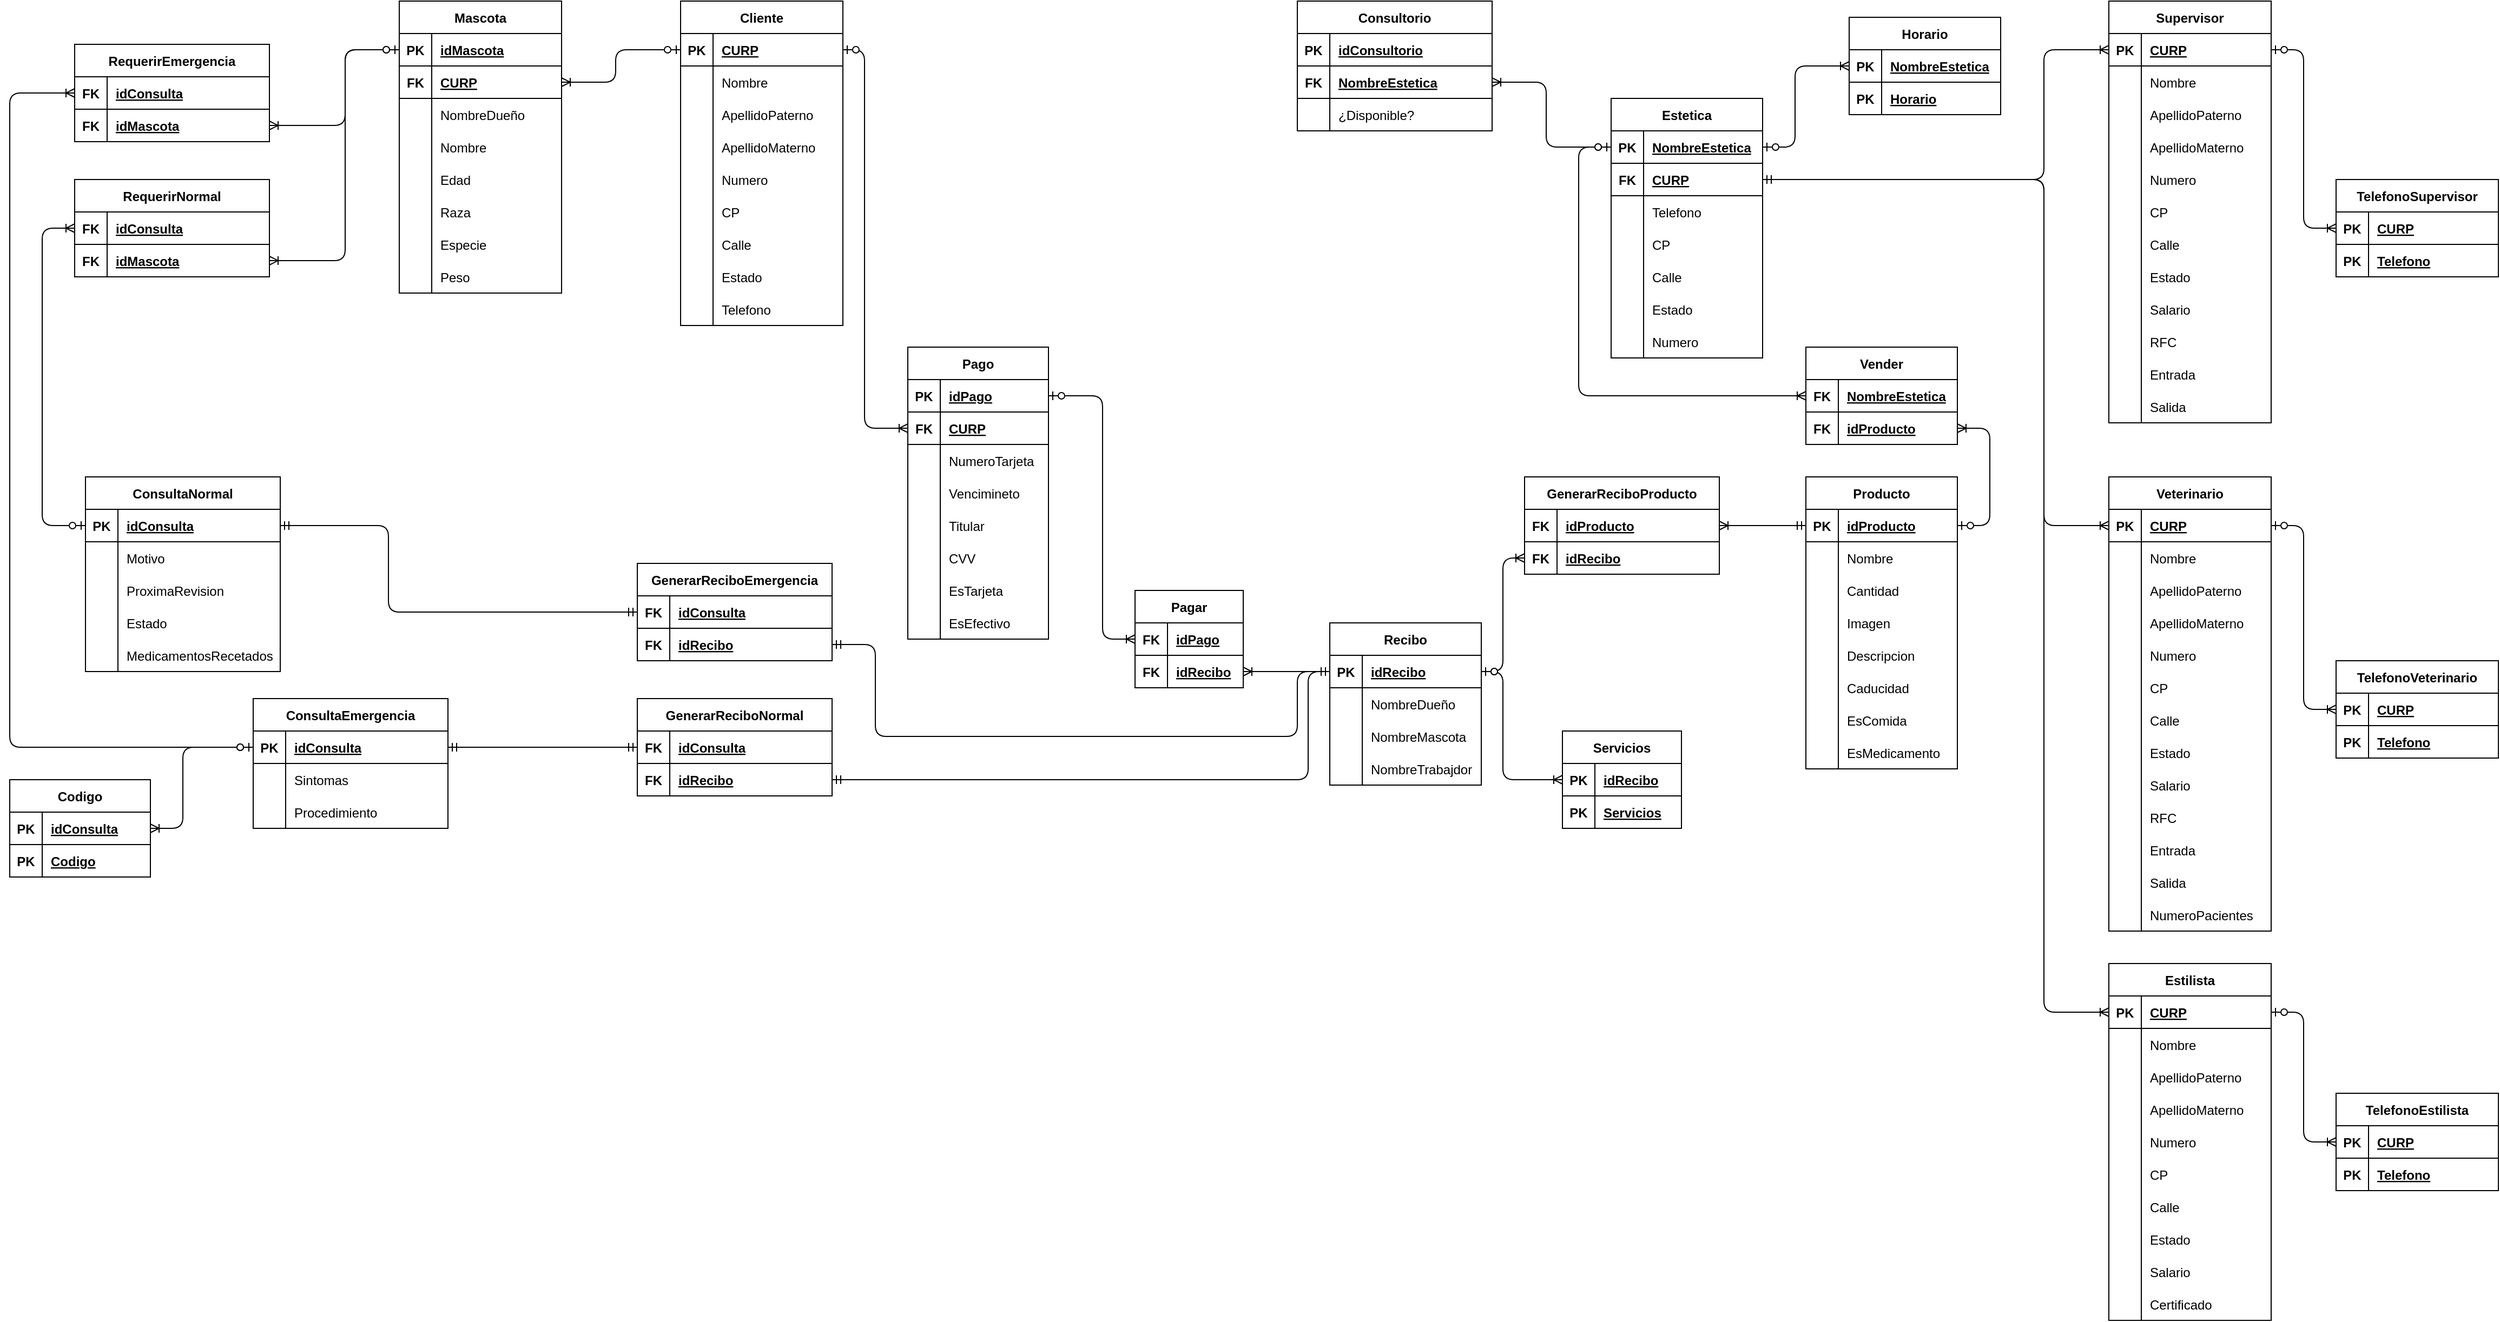 <mxfile version="17.4.6" type="device"><diagram id="R2lEEEUBdFMjLlhIrx00" name="Page-1"><mxGraphModel dx="3478" dy="991" grid="1" gridSize="10" guides="1" tooltips="1" connect="1" arrows="1" fold="1" page="1" pageScale="1" pageWidth="850" pageHeight="1100" math="0" shadow="0" extFonts="Permanent Marker^https://fonts.googleapis.com/css?family=Permanent+Marker"><root><mxCell id="0"/><mxCell id="1" parent="0"/><mxCell id="C-vyLk0tnHw3VtMMgP7b-23" value="Cliente" style="shape=table;startSize=30;container=1;collapsible=1;childLayout=tableLayout;fixedRows=1;rowLines=0;fontStyle=1;align=center;resizeLast=1;" parent="1" vertex="1"><mxGeometry x="-970" y="120" width="150" height="300" as="geometry"><mxRectangle x="120" y="120" width="70" height="30" as="alternateBounds"/></mxGeometry></mxCell><mxCell id="C-vyLk0tnHw3VtMMgP7b-24" value="" style="shape=partialRectangle;collapsible=0;dropTarget=0;pointerEvents=0;fillColor=none;points=[[0,0.5],[1,0.5]];portConstraint=eastwest;top=0;left=0;right=0;bottom=1;" parent="C-vyLk0tnHw3VtMMgP7b-23" vertex="1"><mxGeometry y="30" width="150" height="30" as="geometry"/></mxCell><mxCell id="C-vyLk0tnHw3VtMMgP7b-25" value="PK" style="shape=partialRectangle;overflow=hidden;connectable=0;fillColor=none;top=0;left=0;bottom=0;right=0;fontStyle=1;" parent="C-vyLk0tnHw3VtMMgP7b-24" vertex="1"><mxGeometry width="30" height="30" as="geometry"><mxRectangle width="30" height="30" as="alternateBounds"/></mxGeometry></mxCell><mxCell id="C-vyLk0tnHw3VtMMgP7b-26" value="CURP" style="shape=partialRectangle;overflow=hidden;connectable=0;fillColor=none;top=0;left=0;bottom=0;right=0;align=left;spacingLeft=6;fontStyle=5;" parent="C-vyLk0tnHw3VtMMgP7b-24" vertex="1"><mxGeometry x="30" width="120" height="30" as="geometry"><mxRectangle width="120" height="30" as="alternateBounds"/></mxGeometry></mxCell><mxCell id="C-vyLk0tnHw3VtMMgP7b-27" value="" style="shape=partialRectangle;collapsible=0;dropTarget=0;pointerEvents=0;fillColor=none;points=[[0,0.5],[1,0.5]];portConstraint=eastwest;top=0;left=0;right=0;bottom=0;" parent="C-vyLk0tnHw3VtMMgP7b-23" vertex="1"><mxGeometry y="60" width="150" height="30" as="geometry"/></mxCell><mxCell id="C-vyLk0tnHw3VtMMgP7b-28" value="" style="shape=partialRectangle;overflow=hidden;connectable=0;fillColor=none;top=0;left=0;bottom=0;right=0;" parent="C-vyLk0tnHw3VtMMgP7b-27" vertex="1"><mxGeometry width="30" height="30" as="geometry"><mxRectangle width="30" height="30" as="alternateBounds"/></mxGeometry></mxCell><mxCell id="C-vyLk0tnHw3VtMMgP7b-29" value="Nombre" style="shape=partialRectangle;overflow=hidden;connectable=0;fillColor=none;top=0;left=0;bottom=0;right=0;align=left;spacingLeft=6;" parent="C-vyLk0tnHw3VtMMgP7b-27" vertex="1"><mxGeometry x="30" width="120" height="30" as="geometry"><mxRectangle width="120" height="30" as="alternateBounds"/></mxGeometry></mxCell><mxCell id="nrMMeWuK-sPP_jR5Am7J-1" style="shape=partialRectangle;collapsible=0;dropTarget=0;pointerEvents=0;fillColor=none;points=[[0,0.5],[1,0.5]];portConstraint=eastwest;top=0;left=0;right=0;bottom=0;" parent="C-vyLk0tnHw3VtMMgP7b-23" vertex="1"><mxGeometry y="90" width="150" height="30" as="geometry"/></mxCell><mxCell id="nrMMeWuK-sPP_jR5Am7J-2" style="shape=partialRectangle;overflow=hidden;connectable=0;fillColor=none;top=0;left=0;bottom=0;right=0;" parent="nrMMeWuK-sPP_jR5Am7J-1" vertex="1"><mxGeometry width="30" height="30" as="geometry"><mxRectangle width="30" height="30" as="alternateBounds"/></mxGeometry></mxCell><mxCell id="nrMMeWuK-sPP_jR5Am7J-3" value="ApellidoPaterno" style="shape=partialRectangle;overflow=hidden;connectable=0;fillColor=none;top=0;left=0;bottom=0;right=0;align=left;spacingLeft=6;" parent="nrMMeWuK-sPP_jR5Am7J-1" vertex="1"><mxGeometry x="30" width="120" height="30" as="geometry"><mxRectangle width="120" height="30" as="alternateBounds"/></mxGeometry></mxCell><mxCell id="nrMMeWuK-sPP_jR5Am7J-5" style="shape=partialRectangle;collapsible=0;dropTarget=0;pointerEvents=0;fillColor=none;points=[[0,0.5],[1,0.5]];portConstraint=eastwest;top=0;left=0;right=0;bottom=0;" parent="C-vyLk0tnHw3VtMMgP7b-23" vertex="1"><mxGeometry y="120" width="150" height="30" as="geometry"/></mxCell><mxCell id="nrMMeWuK-sPP_jR5Am7J-6" style="shape=partialRectangle;overflow=hidden;connectable=0;fillColor=none;top=0;left=0;bottom=0;right=0;" parent="nrMMeWuK-sPP_jR5Am7J-5" vertex="1"><mxGeometry width="30" height="30" as="geometry"><mxRectangle width="30" height="30" as="alternateBounds"/></mxGeometry></mxCell><mxCell id="nrMMeWuK-sPP_jR5Am7J-7" value="ApellidoMaterno" style="shape=partialRectangle;overflow=hidden;connectable=0;fillColor=none;top=0;left=0;bottom=0;right=0;align=left;spacingLeft=6;" parent="nrMMeWuK-sPP_jR5Am7J-5" vertex="1"><mxGeometry x="30" width="120" height="30" as="geometry"><mxRectangle width="120" height="30" as="alternateBounds"/></mxGeometry></mxCell><mxCell id="nrMMeWuK-sPP_jR5Am7J-8" style="shape=partialRectangle;collapsible=0;dropTarget=0;pointerEvents=0;fillColor=none;points=[[0,0.5],[1,0.5]];portConstraint=eastwest;top=0;left=0;right=0;bottom=0;" parent="C-vyLk0tnHw3VtMMgP7b-23" vertex="1"><mxGeometry y="150" width="150" height="30" as="geometry"/></mxCell><mxCell id="nrMMeWuK-sPP_jR5Am7J-9" style="shape=partialRectangle;overflow=hidden;connectable=0;fillColor=none;top=0;left=0;bottom=0;right=0;" parent="nrMMeWuK-sPP_jR5Am7J-8" vertex="1"><mxGeometry width="30" height="30" as="geometry"><mxRectangle width="30" height="30" as="alternateBounds"/></mxGeometry></mxCell><mxCell id="nrMMeWuK-sPP_jR5Am7J-10" value="Numero" style="shape=partialRectangle;overflow=hidden;connectable=0;fillColor=none;top=0;left=0;bottom=0;right=0;align=left;spacingLeft=6;" parent="nrMMeWuK-sPP_jR5Am7J-8" vertex="1"><mxGeometry x="30" width="120" height="30" as="geometry"><mxRectangle width="120" height="30" as="alternateBounds"/></mxGeometry></mxCell><mxCell id="nrMMeWuK-sPP_jR5Am7J-11" style="shape=partialRectangle;collapsible=0;dropTarget=0;pointerEvents=0;fillColor=none;points=[[0,0.5],[1,0.5]];portConstraint=eastwest;top=0;left=0;right=0;bottom=0;" parent="C-vyLk0tnHw3VtMMgP7b-23" vertex="1"><mxGeometry y="180" width="150" height="30" as="geometry"/></mxCell><mxCell id="nrMMeWuK-sPP_jR5Am7J-12" style="shape=partialRectangle;overflow=hidden;connectable=0;fillColor=none;top=0;left=0;bottom=0;right=0;" parent="nrMMeWuK-sPP_jR5Am7J-11" vertex="1"><mxGeometry width="30" height="30" as="geometry"><mxRectangle width="30" height="30" as="alternateBounds"/></mxGeometry></mxCell><mxCell id="nrMMeWuK-sPP_jR5Am7J-13" value="CP" style="shape=partialRectangle;overflow=hidden;connectable=0;fillColor=none;top=0;left=0;bottom=0;right=0;align=left;spacingLeft=6;" parent="nrMMeWuK-sPP_jR5Am7J-11" vertex="1"><mxGeometry x="30" width="120" height="30" as="geometry"><mxRectangle width="120" height="30" as="alternateBounds"/></mxGeometry></mxCell><mxCell id="nrMMeWuK-sPP_jR5Am7J-14" style="shape=partialRectangle;collapsible=0;dropTarget=0;pointerEvents=0;fillColor=none;points=[[0,0.5],[1,0.5]];portConstraint=eastwest;top=0;left=0;right=0;bottom=0;" parent="C-vyLk0tnHw3VtMMgP7b-23" vertex="1"><mxGeometry y="210" width="150" height="30" as="geometry"/></mxCell><mxCell id="nrMMeWuK-sPP_jR5Am7J-15" style="shape=partialRectangle;overflow=hidden;connectable=0;fillColor=none;top=0;left=0;bottom=0;right=0;" parent="nrMMeWuK-sPP_jR5Am7J-14" vertex="1"><mxGeometry width="30" height="30" as="geometry"><mxRectangle width="30" height="30" as="alternateBounds"/></mxGeometry></mxCell><mxCell id="nrMMeWuK-sPP_jR5Am7J-16" value="Calle" style="shape=partialRectangle;overflow=hidden;connectable=0;fillColor=none;top=0;left=0;bottom=0;right=0;align=left;spacingLeft=6;" parent="nrMMeWuK-sPP_jR5Am7J-14" vertex="1"><mxGeometry x="30" width="120" height="30" as="geometry"><mxRectangle width="120" height="30" as="alternateBounds"/></mxGeometry></mxCell><mxCell id="nrMMeWuK-sPP_jR5Am7J-17" style="shape=partialRectangle;collapsible=0;dropTarget=0;pointerEvents=0;fillColor=none;points=[[0,0.5],[1,0.5]];portConstraint=eastwest;top=0;left=0;right=0;bottom=0;" parent="C-vyLk0tnHw3VtMMgP7b-23" vertex="1"><mxGeometry y="240" width="150" height="30" as="geometry"/></mxCell><mxCell id="nrMMeWuK-sPP_jR5Am7J-18" style="shape=partialRectangle;overflow=hidden;connectable=0;fillColor=none;top=0;left=0;bottom=0;right=0;" parent="nrMMeWuK-sPP_jR5Am7J-17" vertex="1"><mxGeometry width="30" height="30" as="geometry"><mxRectangle width="30" height="30" as="alternateBounds"/></mxGeometry></mxCell><mxCell id="nrMMeWuK-sPP_jR5Am7J-19" value="Estado" style="shape=partialRectangle;overflow=hidden;connectable=0;fillColor=none;top=0;left=0;bottom=0;right=0;align=left;spacingLeft=6;" parent="nrMMeWuK-sPP_jR5Am7J-17" vertex="1"><mxGeometry x="30" width="120" height="30" as="geometry"><mxRectangle width="120" height="30" as="alternateBounds"/></mxGeometry></mxCell><mxCell id="nrMMeWuK-sPP_jR5Am7J-20" style="shape=partialRectangle;collapsible=0;dropTarget=0;pointerEvents=0;fillColor=none;points=[[0,0.5],[1,0.5]];portConstraint=eastwest;top=0;left=0;right=0;bottom=0;" parent="C-vyLk0tnHw3VtMMgP7b-23" vertex="1"><mxGeometry y="270" width="150" height="30" as="geometry"/></mxCell><mxCell id="nrMMeWuK-sPP_jR5Am7J-21" style="shape=partialRectangle;overflow=hidden;connectable=0;fillColor=none;top=0;left=0;bottom=0;right=0;" parent="nrMMeWuK-sPP_jR5Am7J-20" vertex="1"><mxGeometry width="30" height="30" as="geometry"><mxRectangle width="30" height="30" as="alternateBounds"/></mxGeometry></mxCell><mxCell id="nrMMeWuK-sPP_jR5Am7J-22" value="Telefono" style="shape=partialRectangle;overflow=hidden;connectable=0;fillColor=none;top=0;left=0;bottom=0;right=0;align=left;spacingLeft=6;" parent="nrMMeWuK-sPP_jR5Am7J-20" vertex="1"><mxGeometry x="30" width="120" height="30" as="geometry"><mxRectangle width="120" height="30" as="alternateBounds"/></mxGeometry></mxCell><mxCell id="nrMMeWuK-sPP_jR5Am7J-23" value="Supervisor" style="shape=table;startSize=30;container=1;collapsible=1;childLayout=tableLayout;fixedRows=1;rowLines=0;fontStyle=1;align=center;resizeLast=1;" parent="1" vertex="1"><mxGeometry x="350" y="120" width="150" height="390" as="geometry"><mxRectangle x="120" y="120" width="70" height="30" as="alternateBounds"/></mxGeometry></mxCell><mxCell id="nrMMeWuK-sPP_jR5Am7J-24" value="" style="shape=partialRectangle;collapsible=0;dropTarget=0;pointerEvents=0;fillColor=none;points=[[0,0.5],[1,0.5]];portConstraint=eastwest;top=0;left=0;right=0;bottom=1;" parent="nrMMeWuK-sPP_jR5Am7J-23" vertex="1"><mxGeometry y="30" width="150" height="30" as="geometry"/></mxCell><mxCell id="nrMMeWuK-sPP_jR5Am7J-25" value="PK" style="shape=partialRectangle;overflow=hidden;connectable=0;fillColor=none;top=0;left=0;bottom=0;right=0;fontStyle=1;" parent="nrMMeWuK-sPP_jR5Am7J-24" vertex="1"><mxGeometry width="30" height="30" as="geometry"><mxRectangle width="30" height="30" as="alternateBounds"/></mxGeometry></mxCell><mxCell id="nrMMeWuK-sPP_jR5Am7J-26" value="CURP" style="shape=partialRectangle;overflow=hidden;connectable=0;fillColor=none;top=0;left=0;bottom=0;right=0;align=left;spacingLeft=6;fontStyle=5;" parent="nrMMeWuK-sPP_jR5Am7J-24" vertex="1"><mxGeometry x="30" width="120" height="30" as="geometry"><mxRectangle width="120" height="30" as="alternateBounds"/></mxGeometry></mxCell><mxCell id="nrMMeWuK-sPP_jR5Am7J-27" value="" style="shape=partialRectangle;collapsible=0;dropTarget=0;pointerEvents=0;fillColor=none;points=[[0,0.5],[1,0.5]];portConstraint=eastwest;top=0;left=0;right=0;bottom=0;" parent="nrMMeWuK-sPP_jR5Am7J-23" vertex="1"><mxGeometry y="60" width="150" height="30" as="geometry"/></mxCell><mxCell id="nrMMeWuK-sPP_jR5Am7J-28" value="" style="shape=partialRectangle;overflow=hidden;connectable=0;fillColor=none;top=0;left=0;bottom=0;right=0;" parent="nrMMeWuK-sPP_jR5Am7J-27" vertex="1"><mxGeometry width="30" height="30" as="geometry"><mxRectangle width="30" height="30" as="alternateBounds"/></mxGeometry></mxCell><mxCell id="nrMMeWuK-sPP_jR5Am7J-29" value="Nombre" style="shape=partialRectangle;overflow=hidden;connectable=0;fillColor=none;top=0;left=0;bottom=0;right=0;align=left;spacingLeft=6;" parent="nrMMeWuK-sPP_jR5Am7J-27" vertex="1"><mxGeometry x="30" width="120" height="30" as="geometry"><mxRectangle width="120" height="30" as="alternateBounds"/></mxGeometry></mxCell><mxCell id="nrMMeWuK-sPP_jR5Am7J-30" style="shape=partialRectangle;collapsible=0;dropTarget=0;pointerEvents=0;fillColor=none;points=[[0,0.5],[1,0.5]];portConstraint=eastwest;top=0;left=0;right=0;bottom=0;" parent="nrMMeWuK-sPP_jR5Am7J-23" vertex="1"><mxGeometry y="90" width="150" height="30" as="geometry"/></mxCell><mxCell id="nrMMeWuK-sPP_jR5Am7J-31" style="shape=partialRectangle;overflow=hidden;connectable=0;fillColor=none;top=0;left=0;bottom=0;right=0;" parent="nrMMeWuK-sPP_jR5Am7J-30" vertex="1"><mxGeometry width="30" height="30" as="geometry"><mxRectangle width="30" height="30" as="alternateBounds"/></mxGeometry></mxCell><mxCell id="nrMMeWuK-sPP_jR5Am7J-32" value="ApellidoPaterno" style="shape=partialRectangle;overflow=hidden;connectable=0;fillColor=none;top=0;left=0;bottom=0;right=0;align=left;spacingLeft=6;" parent="nrMMeWuK-sPP_jR5Am7J-30" vertex="1"><mxGeometry x="30" width="120" height="30" as="geometry"><mxRectangle width="120" height="30" as="alternateBounds"/></mxGeometry></mxCell><mxCell id="nrMMeWuK-sPP_jR5Am7J-33" style="shape=partialRectangle;collapsible=0;dropTarget=0;pointerEvents=0;fillColor=none;points=[[0,0.5],[1,0.5]];portConstraint=eastwest;top=0;left=0;right=0;bottom=0;" parent="nrMMeWuK-sPP_jR5Am7J-23" vertex="1"><mxGeometry y="120" width="150" height="30" as="geometry"/></mxCell><mxCell id="nrMMeWuK-sPP_jR5Am7J-34" style="shape=partialRectangle;overflow=hidden;connectable=0;fillColor=none;top=0;left=0;bottom=0;right=0;" parent="nrMMeWuK-sPP_jR5Am7J-33" vertex="1"><mxGeometry width="30" height="30" as="geometry"><mxRectangle width="30" height="30" as="alternateBounds"/></mxGeometry></mxCell><mxCell id="nrMMeWuK-sPP_jR5Am7J-35" value="ApellidoMaterno" style="shape=partialRectangle;overflow=hidden;connectable=0;fillColor=none;top=0;left=0;bottom=0;right=0;align=left;spacingLeft=6;" parent="nrMMeWuK-sPP_jR5Am7J-33" vertex="1"><mxGeometry x="30" width="120" height="30" as="geometry"><mxRectangle width="120" height="30" as="alternateBounds"/></mxGeometry></mxCell><mxCell id="nrMMeWuK-sPP_jR5Am7J-36" style="shape=partialRectangle;collapsible=0;dropTarget=0;pointerEvents=0;fillColor=none;points=[[0,0.5],[1,0.5]];portConstraint=eastwest;top=0;left=0;right=0;bottom=0;" parent="nrMMeWuK-sPP_jR5Am7J-23" vertex="1"><mxGeometry y="150" width="150" height="30" as="geometry"/></mxCell><mxCell id="nrMMeWuK-sPP_jR5Am7J-37" style="shape=partialRectangle;overflow=hidden;connectable=0;fillColor=none;top=0;left=0;bottom=0;right=0;" parent="nrMMeWuK-sPP_jR5Am7J-36" vertex="1"><mxGeometry width="30" height="30" as="geometry"><mxRectangle width="30" height="30" as="alternateBounds"/></mxGeometry></mxCell><mxCell id="nrMMeWuK-sPP_jR5Am7J-38" value="Numero" style="shape=partialRectangle;overflow=hidden;connectable=0;fillColor=none;top=0;left=0;bottom=0;right=0;align=left;spacingLeft=6;" parent="nrMMeWuK-sPP_jR5Am7J-36" vertex="1"><mxGeometry x="30" width="120" height="30" as="geometry"><mxRectangle width="120" height="30" as="alternateBounds"/></mxGeometry></mxCell><mxCell id="nrMMeWuK-sPP_jR5Am7J-39" style="shape=partialRectangle;collapsible=0;dropTarget=0;pointerEvents=0;fillColor=none;points=[[0,0.5],[1,0.5]];portConstraint=eastwest;top=0;left=0;right=0;bottom=0;" parent="nrMMeWuK-sPP_jR5Am7J-23" vertex="1"><mxGeometry y="180" width="150" height="30" as="geometry"/></mxCell><mxCell id="nrMMeWuK-sPP_jR5Am7J-40" style="shape=partialRectangle;overflow=hidden;connectable=0;fillColor=none;top=0;left=0;bottom=0;right=0;" parent="nrMMeWuK-sPP_jR5Am7J-39" vertex="1"><mxGeometry width="30" height="30" as="geometry"><mxRectangle width="30" height="30" as="alternateBounds"/></mxGeometry></mxCell><mxCell id="nrMMeWuK-sPP_jR5Am7J-41" value="CP" style="shape=partialRectangle;overflow=hidden;connectable=0;fillColor=none;top=0;left=0;bottom=0;right=0;align=left;spacingLeft=6;" parent="nrMMeWuK-sPP_jR5Am7J-39" vertex="1"><mxGeometry x="30" width="120" height="30" as="geometry"><mxRectangle width="120" height="30" as="alternateBounds"/></mxGeometry></mxCell><mxCell id="nrMMeWuK-sPP_jR5Am7J-42" style="shape=partialRectangle;collapsible=0;dropTarget=0;pointerEvents=0;fillColor=none;points=[[0,0.5],[1,0.5]];portConstraint=eastwest;top=0;left=0;right=0;bottom=0;" parent="nrMMeWuK-sPP_jR5Am7J-23" vertex="1"><mxGeometry y="210" width="150" height="30" as="geometry"/></mxCell><mxCell id="nrMMeWuK-sPP_jR5Am7J-43" style="shape=partialRectangle;overflow=hidden;connectable=0;fillColor=none;top=0;left=0;bottom=0;right=0;" parent="nrMMeWuK-sPP_jR5Am7J-42" vertex="1"><mxGeometry width="30" height="30" as="geometry"><mxRectangle width="30" height="30" as="alternateBounds"/></mxGeometry></mxCell><mxCell id="nrMMeWuK-sPP_jR5Am7J-44" value="Calle" style="shape=partialRectangle;overflow=hidden;connectable=0;fillColor=none;top=0;left=0;bottom=0;right=0;align=left;spacingLeft=6;" parent="nrMMeWuK-sPP_jR5Am7J-42" vertex="1"><mxGeometry x="30" width="120" height="30" as="geometry"><mxRectangle width="120" height="30" as="alternateBounds"/></mxGeometry></mxCell><mxCell id="nrMMeWuK-sPP_jR5Am7J-45" style="shape=partialRectangle;collapsible=0;dropTarget=0;pointerEvents=0;fillColor=none;points=[[0,0.5],[1,0.5]];portConstraint=eastwest;top=0;left=0;right=0;bottom=0;" parent="nrMMeWuK-sPP_jR5Am7J-23" vertex="1"><mxGeometry y="240" width="150" height="30" as="geometry"/></mxCell><mxCell id="nrMMeWuK-sPP_jR5Am7J-46" style="shape=partialRectangle;overflow=hidden;connectable=0;fillColor=none;top=0;left=0;bottom=0;right=0;" parent="nrMMeWuK-sPP_jR5Am7J-45" vertex="1"><mxGeometry width="30" height="30" as="geometry"><mxRectangle width="30" height="30" as="alternateBounds"/></mxGeometry></mxCell><mxCell id="nrMMeWuK-sPP_jR5Am7J-47" value="Estado" style="shape=partialRectangle;overflow=hidden;connectable=0;fillColor=none;top=0;left=0;bottom=0;right=0;align=left;spacingLeft=6;" parent="nrMMeWuK-sPP_jR5Am7J-45" vertex="1"><mxGeometry x="30" width="120" height="30" as="geometry"><mxRectangle width="120" height="30" as="alternateBounds"/></mxGeometry></mxCell><mxCell id="nrMMeWuK-sPP_jR5Am7J-48" style="shape=partialRectangle;collapsible=0;dropTarget=0;pointerEvents=0;fillColor=none;points=[[0,0.5],[1,0.5]];portConstraint=eastwest;top=0;left=0;right=0;bottom=0;" parent="nrMMeWuK-sPP_jR5Am7J-23" vertex="1"><mxGeometry y="270" width="150" height="30" as="geometry"/></mxCell><mxCell id="nrMMeWuK-sPP_jR5Am7J-49" style="shape=partialRectangle;overflow=hidden;connectable=0;fillColor=none;top=0;left=0;bottom=0;right=0;" parent="nrMMeWuK-sPP_jR5Am7J-48" vertex="1"><mxGeometry width="30" height="30" as="geometry"><mxRectangle width="30" height="30" as="alternateBounds"/></mxGeometry></mxCell><mxCell id="nrMMeWuK-sPP_jR5Am7J-50" value="Salario" style="shape=partialRectangle;overflow=hidden;connectable=0;fillColor=none;top=0;left=0;bottom=0;right=0;align=left;spacingLeft=6;" parent="nrMMeWuK-sPP_jR5Am7J-48" vertex="1"><mxGeometry x="30" width="120" height="30" as="geometry"><mxRectangle width="120" height="30" as="alternateBounds"/></mxGeometry></mxCell><mxCell id="nrMMeWuK-sPP_jR5Am7J-224" style="shape=partialRectangle;collapsible=0;dropTarget=0;pointerEvents=0;fillColor=none;points=[[0,0.5],[1,0.5]];portConstraint=eastwest;top=0;left=0;right=0;bottom=0;" parent="nrMMeWuK-sPP_jR5Am7J-23" vertex="1"><mxGeometry y="300" width="150" height="30" as="geometry"/></mxCell><mxCell id="nrMMeWuK-sPP_jR5Am7J-225" style="shape=partialRectangle;overflow=hidden;connectable=0;fillColor=none;top=0;left=0;bottom=0;right=0;" parent="nrMMeWuK-sPP_jR5Am7J-224" vertex="1"><mxGeometry width="30" height="30" as="geometry"><mxRectangle width="30" height="30" as="alternateBounds"/></mxGeometry></mxCell><mxCell id="nrMMeWuK-sPP_jR5Am7J-226" value="RFC" style="shape=partialRectangle;overflow=hidden;connectable=0;fillColor=none;top=0;left=0;bottom=0;right=0;align=left;spacingLeft=6;" parent="nrMMeWuK-sPP_jR5Am7J-224" vertex="1"><mxGeometry x="30" width="120" height="30" as="geometry"><mxRectangle width="120" height="30" as="alternateBounds"/></mxGeometry></mxCell><mxCell id="nrMMeWuK-sPP_jR5Am7J-110" style="shape=partialRectangle;collapsible=0;dropTarget=0;pointerEvents=0;fillColor=none;points=[[0,0.5],[1,0.5]];portConstraint=eastwest;top=0;left=0;right=0;bottom=0;" parent="nrMMeWuK-sPP_jR5Am7J-23" vertex="1"><mxGeometry y="330" width="150" height="30" as="geometry"/></mxCell><mxCell id="nrMMeWuK-sPP_jR5Am7J-111" style="shape=partialRectangle;overflow=hidden;connectable=0;fillColor=none;top=0;left=0;bottom=0;right=0;" parent="nrMMeWuK-sPP_jR5Am7J-110" vertex="1"><mxGeometry width="30" height="30" as="geometry"><mxRectangle width="30" height="30" as="alternateBounds"/></mxGeometry></mxCell><mxCell id="nrMMeWuK-sPP_jR5Am7J-112" value="Entrada" style="shape=partialRectangle;overflow=hidden;connectable=0;fillColor=none;top=0;left=0;bottom=0;right=0;align=left;spacingLeft=6;" parent="nrMMeWuK-sPP_jR5Am7J-110" vertex="1"><mxGeometry x="30" width="120" height="30" as="geometry"><mxRectangle width="120" height="30" as="alternateBounds"/></mxGeometry></mxCell><mxCell id="nrMMeWuK-sPP_jR5Am7J-113" style="shape=partialRectangle;collapsible=0;dropTarget=0;pointerEvents=0;fillColor=none;points=[[0,0.5],[1,0.5]];portConstraint=eastwest;top=0;left=0;right=0;bottom=0;" parent="nrMMeWuK-sPP_jR5Am7J-23" vertex="1"><mxGeometry y="360" width="150" height="30" as="geometry"/></mxCell><mxCell id="nrMMeWuK-sPP_jR5Am7J-114" style="shape=partialRectangle;overflow=hidden;connectable=0;fillColor=none;top=0;left=0;bottom=0;right=0;" parent="nrMMeWuK-sPP_jR5Am7J-113" vertex="1"><mxGeometry width="30" height="30" as="geometry"><mxRectangle width="30" height="30" as="alternateBounds"/></mxGeometry></mxCell><mxCell id="nrMMeWuK-sPP_jR5Am7J-115" value="Salida" style="shape=partialRectangle;overflow=hidden;connectable=0;fillColor=none;top=0;left=0;bottom=0;right=0;align=left;spacingLeft=6;" parent="nrMMeWuK-sPP_jR5Am7J-113" vertex="1"><mxGeometry x="30" width="120" height="30" as="geometry"><mxRectangle width="120" height="30" as="alternateBounds"/></mxGeometry></mxCell><mxCell id="nrMMeWuK-sPP_jR5Am7J-51" value="TelefonoSupervisor" style="shape=table;startSize=30;container=1;collapsible=1;childLayout=tableLayout;fixedRows=1;rowLines=0;fontStyle=1;align=center;resizeLast=1;" parent="1" vertex="1"><mxGeometry x="560" y="285" width="150" height="90" as="geometry"/></mxCell><mxCell id="nrMMeWuK-sPP_jR5Am7J-52" value="" style="shape=tableRow;horizontal=0;startSize=0;swimlaneHead=0;swimlaneBody=0;fillColor=none;collapsible=0;dropTarget=0;points=[[0,0.5],[1,0.5]];portConstraint=eastwest;top=0;left=0;right=0;bottom=1;" parent="nrMMeWuK-sPP_jR5Am7J-51" vertex="1"><mxGeometry y="30" width="150" height="30" as="geometry"/></mxCell><mxCell id="nrMMeWuK-sPP_jR5Am7J-53" value="PK" style="shape=partialRectangle;connectable=0;fillColor=none;top=0;left=0;bottom=0;right=0;fontStyle=1;overflow=hidden;" parent="nrMMeWuK-sPP_jR5Am7J-52" vertex="1"><mxGeometry width="30" height="30" as="geometry"><mxRectangle width="30" height="30" as="alternateBounds"/></mxGeometry></mxCell><mxCell id="nrMMeWuK-sPP_jR5Am7J-54" value="CURP" style="shape=partialRectangle;connectable=0;fillColor=none;top=0;left=0;bottom=0;right=0;align=left;spacingLeft=6;fontStyle=5;overflow=hidden;" parent="nrMMeWuK-sPP_jR5Am7J-52" vertex="1"><mxGeometry x="30" width="120" height="30" as="geometry"><mxRectangle width="120" height="30" as="alternateBounds"/></mxGeometry></mxCell><mxCell id="nrMMeWuK-sPP_jR5Am7J-65" value="" style="shape=tableRow;horizontal=0;startSize=0;swimlaneHead=0;swimlaneBody=0;fillColor=none;collapsible=0;dropTarget=0;points=[[0,0.5],[1,0.5]];portConstraint=eastwest;top=0;left=0;right=0;bottom=1;" parent="nrMMeWuK-sPP_jR5Am7J-51" vertex="1"><mxGeometry y="60" width="150" height="30" as="geometry"/></mxCell><mxCell id="nrMMeWuK-sPP_jR5Am7J-66" value="PK" style="shape=partialRectangle;connectable=0;fillColor=none;top=0;left=0;bottom=0;right=0;fontStyle=1;overflow=hidden;" parent="nrMMeWuK-sPP_jR5Am7J-65" vertex="1"><mxGeometry width="30" height="30" as="geometry"><mxRectangle width="30" height="30" as="alternateBounds"/></mxGeometry></mxCell><mxCell id="nrMMeWuK-sPP_jR5Am7J-67" value="Telefono" style="shape=partialRectangle;connectable=0;fillColor=none;top=0;left=0;bottom=0;right=0;align=left;spacingLeft=6;fontStyle=5;overflow=hidden;" parent="nrMMeWuK-sPP_jR5Am7J-65" vertex="1"><mxGeometry x="30" width="120" height="30" as="geometry"><mxRectangle width="120" height="30" as="alternateBounds"/></mxGeometry></mxCell><mxCell id="nrMMeWuK-sPP_jR5Am7J-70" value="" style="edgeStyle=entityRelationEdgeStyle;fontSize=12;html=1;endArrow=ERoneToMany;startArrow=ERzeroToOne;rounded=1;entryX=0;entryY=0.5;entryDx=0;entryDy=0;exitX=1;exitY=0.5;exitDx=0;exitDy=0;" parent="1" source="nrMMeWuK-sPP_jR5Am7J-24" target="nrMMeWuK-sPP_jR5Am7J-52" edge="1"><mxGeometry width="100" height="100" relative="1" as="geometry"><mxPoint x="440" y="610" as="sourcePoint"/><mxPoint x="540" y="510" as="targetPoint"/></mxGeometry></mxCell><mxCell id="nrMMeWuK-sPP_jR5Am7J-117" value="Veterinario" style="shape=table;startSize=30;container=1;collapsible=1;childLayout=tableLayout;fixedRows=1;rowLines=0;fontStyle=1;align=center;resizeLast=1;" parent="1" vertex="1"><mxGeometry x="350" y="560" width="150" height="420" as="geometry"><mxRectangle x="120" y="120" width="70" height="30" as="alternateBounds"/></mxGeometry></mxCell><mxCell id="nrMMeWuK-sPP_jR5Am7J-118" value="" style="shape=partialRectangle;collapsible=0;dropTarget=0;pointerEvents=0;fillColor=none;points=[[0,0.5],[1,0.5]];portConstraint=eastwest;top=0;left=0;right=0;bottom=1;" parent="nrMMeWuK-sPP_jR5Am7J-117" vertex="1"><mxGeometry y="30" width="150" height="30" as="geometry"/></mxCell><mxCell id="nrMMeWuK-sPP_jR5Am7J-119" value="PK" style="shape=partialRectangle;overflow=hidden;connectable=0;fillColor=none;top=0;left=0;bottom=0;right=0;fontStyle=1;" parent="nrMMeWuK-sPP_jR5Am7J-118" vertex="1"><mxGeometry width="30" height="30" as="geometry"><mxRectangle width="30" height="30" as="alternateBounds"/></mxGeometry></mxCell><mxCell id="nrMMeWuK-sPP_jR5Am7J-120" value="CURP" style="shape=partialRectangle;overflow=hidden;connectable=0;fillColor=none;top=0;left=0;bottom=0;right=0;align=left;spacingLeft=6;fontStyle=5;" parent="nrMMeWuK-sPP_jR5Am7J-118" vertex="1"><mxGeometry x="30" width="120" height="30" as="geometry"><mxRectangle width="120" height="30" as="alternateBounds"/></mxGeometry></mxCell><mxCell id="nrMMeWuK-sPP_jR5Am7J-121" value="" style="shape=partialRectangle;collapsible=0;dropTarget=0;pointerEvents=0;fillColor=none;points=[[0,0.5],[1,0.5]];portConstraint=eastwest;top=0;left=0;right=0;bottom=0;" parent="nrMMeWuK-sPP_jR5Am7J-117" vertex="1"><mxGeometry y="60" width="150" height="30" as="geometry"/></mxCell><mxCell id="nrMMeWuK-sPP_jR5Am7J-122" value="" style="shape=partialRectangle;overflow=hidden;connectable=0;fillColor=none;top=0;left=0;bottom=0;right=0;" parent="nrMMeWuK-sPP_jR5Am7J-121" vertex="1"><mxGeometry width="30" height="30" as="geometry"><mxRectangle width="30" height="30" as="alternateBounds"/></mxGeometry></mxCell><mxCell id="nrMMeWuK-sPP_jR5Am7J-123" value="Nombre" style="shape=partialRectangle;overflow=hidden;connectable=0;fillColor=none;top=0;left=0;bottom=0;right=0;align=left;spacingLeft=6;" parent="nrMMeWuK-sPP_jR5Am7J-121" vertex="1"><mxGeometry x="30" width="120" height="30" as="geometry"><mxRectangle width="120" height="30" as="alternateBounds"/></mxGeometry></mxCell><mxCell id="nrMMeWuK-sPP_jR5Am7J-124" style="shape=partialRectangle;collapsible=0;dropTarget=0;pointerEvents=0;fillColor=none;points=[[0,0.5],[1,0.5]];portConstraint=eastwest;top=0;left=0;right=0;bottom=0;" parent="nrMMeWuK-sPP_jR5Am7J-117" vertex="1"><mxGeometry y="90" width="150" height="30" as="geometry"/></mxCell><mxCell id="nrMMeWuK-sPP_jR5Am7J-125" style="shape=partialRectangle;overflow=hidden;connectable=0;fillColor=none;top=0;left=0;bottom=0;right=0;" parent="nrMMeWuK-sPP_jR5Am7J-124" vertex="1"><mxGeometry width="30" height="30" as="geometry"><mxRectangle width="30" height="30" as="alternateBounds"/></mxGeometry></mxCell><mxCell id="nrMMeWuK-sPP_jR5Am7J-126" value="ApellidoPaterno" style="shape=partialRectangle;overflow=hidden;connectable=0;fillColor=none;top=0;left=0;bottom=0;right=0;align=left;spacingLeft=6;" parent="nrMMeWuK-sPP_jR5Am7J-124" vertex="1"><mxGeometry x="30" width="120" height="30" as="geometry"><mxRectangle width="120" height="30" as="alternateBounds"/></mxGeometry></mxCell><mxCell id="nrMMeWuK-sPP_jR5Am7J-127" style="shape=partialRectangle;collapsible=0;dropTarget=0;pointerEvents=0;fillColor=none;points=[[0,0.5],[1,0.5]];portConstraint=eastwest;top=0;left=0;right=0;bottom=0;" parent="nrMMeWuK-sPP_jR5Am7J-117" vertex="1"><mxGeometry y="120" width="150" height="30" as="geometry"/></mxCell><mxCell id="nrMMeWuK-sPP_jR5Am7J-128" style="shape=partialRectangle;overflow=hidden;connectable=0;fillColor=none;top=0;left=0;bottom=0;right=0;" parent="nrMMeWuK-sPP_jR5Am7J-127" vertex="1"><mxGeometry width="30" height="30" as="geometry"><mxRectangle width="30" height="30" as="alternateBounds"/></mxGeometry></mxCell><mxCell id="nrMMeWuK-sPP_jR5Am7J-129" value="ApellidoMaterno" style="shape=partialRectangle;overflow=hidden;connectable=0;fillColor=none;top=0;left=0;bottom=0;right=0;align=left;spacingLeft=6;" parent="nrMMeWuK-sPP_jR5Am7J-127" vertex="1"><mxGeometry x="30" width="120" height="30" as="geometry"><mxRectangle width="120" height="30" as="alternateBounds"/></mxGeometry></mxCell><mxCell id="nrMMeWuK-sPP_jR5Am7J-130" style="shape=partialRectangle;collapsible=0;dropTarget=0;pointerEvents=0;fillColor=none;points=[[0,0.5],[1,0.5]];portConstraint=eastwest;top=0;left=0;right=0;bottom=0;" parent="nrMMeWuK-sPP_jR5Am7J-117" vertex="1"><mxGeometry y="150" width="150" height="30" as="geometry"/></mxCell><mxCell id="nrMMeWuK-sPP_jR5Am7J-131" style="shape=partialRectangle;overflow=hidden;connectable=0;fillColor=none;top=0;left=0;bottom=0;right=0;" parent="nrMMeWuK-sPP_jR5Am7J-130" vertex="1"><mxGeometry width="30" height="30" as="geometry"><mxRectangle width="30" height="30" as="alternateBounds"/></mxGeometry></mxCell><mxCell id="nrMMeWuK-sPP_jR5Am7J-132" value="Numero" style="shape=partialRectangle;overflow=hidden;connectable=0;fillColor=none;top=0;left=0;bottom=0;right=0;align=left;spacingLeft=6;" parent="nrMMeWuK-sPP_jR5Am7J-130" vertex="1"><mxGeometry x="30" width="120" height="30" as="geometry"><mxRectangle width="120" height="30" as="alternateBounds"/></mxGeometry></mxCell><mxCell id="nrMMeWuK-sPP_jR5Am7J-133" style="shape=partialRectangle;collapsible=0;dropTarget=0;pointerEvents=0;fillColor=none;points=[[0,0.5],[1,0.5]];portConstraint=eastwest;top=0;left=0;right=0;bottom=0;" parent="nrMMeWuK-sPP_jR5Am7J-117" vertex="1"><mxGeometry y="180" width="150" height="30" as="geometry"/></mxCell><mxCell id="nrMMeWuK-sPP_jR5Am7J-134" style="shape=partialRectangle;overflow=hidden;connectable=0;fillColor=none;top=0;left=0;bottom=0;right=0;" parent="nrMMeWuK-sPP_jR5Am7J-133" vertex="1"><mxGeometry width="30" height="30" as="geometry"><mxRectangle width="30" height="30" as="alternateBounds"/></mxGeometry></mxCell><mxCell id="nrMMeWuK-sPP_jR5Am7J-135" value="CP" style="shape=partialRectangle;overflow=hidden;connectable=0;fillColor=none;top=0;left=0;bottom=0;right=0;align=left;spacingLeft=6;" parent="nrMMeWuK-sPP_jR5Am7J-133" vertex="1"><mxGeometry x="30" width="120" height="30" as="geometry"><mxRectangle width="120" height="30" as="alternateBounds"/></mxGeometry></mxCell><mxCell id="nrMMeWuK-sPP_jR5Am7J-136" style="shape=partialRectangle;collapsible=0;dropTarget=0;pointerEvents=0;fillColor=none;points=[[0,0.5],[1,0.5]];portConstraint=eastwest;top=0;left=0;right=0;bottom=0;" parent="nrMMeWuK-sPP_jR5Am7J-117" vertex="1"><mxGeometry y="210" width="150" height="30" as="geometry"/></mxCell><mxCell id="nrMMeWuK-sPP_jR5Am7J-137" style="shape=partialRectangle;overflow=hidden;connectable=0;fillColor=none;top=0;left=0;bottom=0;right=0;" parent="nrMMeWuK-sPP_jR5Am7J-136" vertex="1"><mxGeometry width="30" height="30" as="geometry"><mxRectangle width="30" height="30" as="alternateBounds"/></mxGeometry></mxCell><mxCell id="nrMMeWuK-sPP_jR5Am7J-138" value="Calle" style="shape=partialRectangle;overflow=hidden;connectable=0;fillColor=none;top=0;left=0;bottom=0;right=0;align=left;spacingLeft=6;" parent="nrMMeWuK-sPP_jR5Am7J-136" vertex="1"><mxGeometry x="30" width="120" height="30" as="geometry"><mxRectangle width="120" height="30" as="alternateBounds"/></mxGeometry></mxCell><mxCell id="nrMMeWuK-sPP_jR5Am7J-139" style="shape=partialRectangle;collapsible=0;dropTarget=0;pointerEvents=0;fillColor=none;points=[[0,0.5],[1,0.5]];portConstraint=eastwest;top=0;left=0;right=0;bottom=0;" parent="nrMMeWuK-sPP_jR5Am7J-117" vertex="1"><mxGeometry y="240" width="150" height="30" as="geometry"/></mxCell><mxCell id="nrMMeWuK-sPP_jR5Am7J-140" style="shape=partialRectangle;overflow=hidden;connectable=0;fillColor=none;top=0;left=0;bottom=0;right=0;" parent="nrMMeWuK-sPP_jR5Am7J-139" vertex="1"><mxGeometry width="30" height="30" as="geometry"><mxRectangle width="30" height="30" as="alternateBounds"/></mxGeometry></mxCell><mxCell id="nrMMeWuK-sPP_jR5Am7J-141" value="Estado" style="shape=partialRectangle;overflow=hidden;connectable=0;fillColor=none;top=0;left=0;bottom=0;right=0;align=left;spacingLeft=6;" parent="nrMMeWuK-sPP_jR5Am7J-139" vertex="1"><mxGeometry x="30" width="120" height="30" as="geometry"><mxRectangle width="120" height="30" as="alternateBounds"/></mxGeometry></mxCell><mxCell id="nrMMeWuK-sPP_jR5Am7J-142" style="shape=partialRectangle;collapsible=0;dropTarget=0;pointerEvents=0;fillColor=none;points=[[0,0.5],[1,0.5]];portConstraint=eastwest;top=0;left=0;right=0;bottom=0;" parent="nrMMeWuK-sPP_jR5Am7J-117" vertex="1"><mxGeometry y="270" width="150" height="30" as="geometry"/></mxCell><mxCell id="nrMMeWuK-sPP_jR5Am7J-143" style="shape=partialRectangle;overflow=hidden;connectable=0;fillColor=none;top=0;left=0;bottom=0;right=0;" parent="nrMMeWuK-sPP_jR5Am7J-142" vertex="1"><mxGeometry width="30" height="30" as="geometry"><mxRectangle width="30" height="30" as="alternateBounds"/></mxGeometry></mxCell><mxCell id="nrMMeWuK-sPP_jR5Am7J-144" value="Salario" style="shape=partialRectangle;overflow=hidden;connectable=0;fillColor=none;top=0;left=0;bottom=0;right=0;align=left;spacingLeft=6;" parent="nrMMeWuK-sPP_jR5Am7J-142" vertex="1"><mxGeometry x="30" width="120" height="30" as="geometry"><mxRectangle width="120" height="30" as="alternateBounds"/></mxGeometry></mxCell><mxCell id="nrMMeWuK-sPP_jR5Am7J-145" style="shape=partialRectangle;collapsible=0;dropTarget=0;pointerEvents=0;fillColor=none;points=[[0,0.5],[1,0.5]];portConstraint=eastwest;top=0;left=0;right=0;bottom=0;" parent="nrMMeWuK-sPP_jR5Am7J-117" vertex="1"><mxGeometry y="300" width="150" height="30" as="geometry"/></mxCell><mxCell id="nrMMeWuK-sPP_jR5Am7J-146" style="shape=partialRectangle;overflow=hidden;connectable=0;fillColor=none;top=0;left=0;bottom=0;right=0;" parent="nrMMeWuK-sPP_jR5Am7J-145" vertex="1"><mxGeometry width="30" height="30" as="geometry"><mxRectangle width="30" height="30" as="alternateBounds"/></mxGeometry></mxCell><mxCell id="nrMMeWuK-sPP_jR5Am7J-147" value="RFC" style="shape=partialRectangle;overflow=hidden;connectable=0;fillColor=none;top=0;left=0;bottom=0;right=0;align=left;spacingLeft=6;" parent="nrMMeWuK-sPP_jR5Am7J-145" vertex="1"><mxGeometry x="30" width="120" height="30" as="geometry"><mxRectangle width="120" height="30" as="alternateBounds"/></mxGeometry></mxCell><mxCell id="nrMMeWuK-sPP_jR5Am7J-148" style="shape=partialRectangle;collapsible=0;dropTarget=0;pointerEvents=0;fillColor=none;points=[[0,0.5],[1,0.5]];portConstraint=eastwest;top=0;left=0;right=0;bottom=0;" parent="nrMMeWuK-sPP_jR5Am7J-117" vertex="1"><mxGeometry y="330" width="150" height="30" as="geometry"/></mxCell><mxCell id="nrMMeWuK-sPP_jR5Am7J-149" style="shape=partialRectangle;overflow=hidden;connectable=0;fillColor=none;top=0;left=0;bottom=0;right=0;" parent="nrMMeWuK-sPP_jR5Am7J-148" vertex="1"><mxGeometry width="30" height="30" as="geometry"><mxRectangle width="30" height="30" as="alternateBounds"/></mxGeometry></mxCell><mxCell id="nrMMeWuK-sPP_jR5Am7J-150" value="Entrada" style="shape=partialRectangle;overflow=hidden;connectable=0;fillColor=none;top=0;left=0;bottom=0;right=0;align=left;spacingLeft=6;" parent="nrMMeWuK-sPP_jR5Am7J-148" vertex="1"><mxGeometry x="30" width="120" height="30" as="geometry"><mxRectangle width="120" height="30" as="alternateBounds"/></mxGeometry></mxCell><mxCell id="nrMMeWuK-sPP_jR5Am7J-151" style="shape=partialRectangle;collapsible=0;dropTarget=0;pointerEvents=0;fillColor=none;points=[[0,0.5],[1,0.5]];portConstraint=eastwest;top=0;left=0;right=0;bottom=0;" parent="nrMMeWuK-sPP_jR5Am7J-117" vertex="1"><mxGeometry y="360" width="150" height="30" as="geometry"/></mxCell><mxCell id="nrMMeWuK-sPP_jR5Am7J-152" style="shape=partialRectangle;overflow=hidden;connectable=0;fillColor=none;top=0;left=0;bottom=0;right=0;" parent="nrMMeWuK-sPP_jR5Am7J-151" vertex="1"><mxGeometry width="30" height="30" as="geometry"><mxRectangle width="30" height="30" as="alternateBounds"/></mxGeometry></mxCell><mxCell id="nrMMeWuK-sPP_jR5Am7J-153" value="Salida" style="shape=partialRectangle;overflow=hidden;connectable=0;fillColor=none;top=0;left=0;bottom=0;right=0;align=left;spacingLeft=6;" parent="nrMMeWuK-sPP_jR5Am7J-151" vertex="1"><mxGeometry x="30" width="120" height="30" as="geometry"><mxRectangle width="120" height="30" as="alternateBounds"/></mxGeometry></mxCell><mxCell id="nrMMeWuK-sPP_jR5Am7J-162" style="shape=partialRectangle;collapsible=0;dropTarget=0;pointerEvents=0;fillColor=none;points=[[0,0.5],[1,0.5]];portConstraint=eastwest;top=0;left=0;right=0;bottom=0;" parent="nrMMeWuK-sPP_jR5Am7J-117" vertex="1"><mxGeometry y="390" width="150" height="30" as="geometry"/></mxCell><mxCell id="nrMMeWuK-sPP_jR5Am7J-163" style="shape=partialRectangle;overflow=hidden;connectable=0;fillColor=none;top=0;left=0;bottom=0;right=0;" parent="nrMMeWuK-sPP_jR5Am7J-162" vertex="1"><mxGeometry width="30" height="30" as="geometry"><mxRectangle width="30" height="30" as="alternateBounds"/></mxGeometry></mxCell><mxCell id="nrMMeWuK-sPP_jR5Am7J-164" value="NumeroPacientes" style="shape=partialRectangle;overflow=hidden;connectable=0;fillColor=none;top=0;left=0;bottom=0;right=0;align=left;spacingLeft=6;" parent="nrMMeWuK-sPP_jR5Am7J-162" vertex="1"><mxGeometry x="30" width="120" height="30" as="geometry"><mxRectangle width="120" height="30" as="alternateBounds"/></mxGeometry></mxCell><mxCell id="nrMMeWuK-sPP_jR5Am7J-154" value="TelefonoVeterinario" style="shape=table;startSize=30;container=1;collapsible=1;childLayout=tableLayout;fixedRows=1;rowLines=0;fontStyle=1;align=center;resizeLast=1;" parent="1" vertex="1"><mxGeometry x="560" y="730" width="150" height="90" as="geometry"/></mxCell><mxCell id="nrMMeWuK-sPP_jR5Am7J-155" value="" style="shape=tableRow;horizontal=0;startSize=0;swimlaneHead=0;swimlaneBody=0;fillColor=none;collapsible=0;dropTarget=0;points=[[0,0.5],[1,0.5]];portConstraint=eastwest;top=0;left=0;right=0;bottom=1;" parent="nrMMeWuK-sPP_jR5Am7J-154" vertex="1"><mxGeometry y="30" width="150" height="30" as="geometry"/></mxCell><mxCell id="nrMMeWuK-sPP_jR5Am7J-156" value="PK" style="shape=partialRectangle;connectable=0;fillColor=none;top=0;left=0;bottom=0;right=0;fontStyle=1;overflow=hidden;" parent="nrMMeWuK-sPP_jR5Am7J-155" vertex="1"><mxGeometry width="30" height="30" as="geometry"><mxRectangle width="30" height="30" as="alternateBounds"/></mxGeometry></mxCell><mxCell id="nrMMeWuK-sPP_jR5Am7J-157" value="CURP" style="shape=partialRectangle;connectable=0;fillColor=none;top=0;left=0;bottom=0;right=0;align=left;spacingLeft=6;fontStyle=5;overflow=hidden;" parent="nrMMeWuK-sPP_jR5Am7J-155" vertex="1"><mxGeometry x="30" width="120" height="30" as="geometry"><mxRectangle width="120" height="30" as="alternateBounds"/></mxGeometry></mxCell><mxCell id="nrMMeWuK-sPP_jR5Am7J-158" value="" style="shape=tableRow;horizontal=0;startSize=0;swimlaneHead=0;swimlaneBody=0;fillColor=none;collapsible=0;dropTarget=0;points=[[0,0.5],[1,0.5]];portConstraint=eastwest;top=0;left=0;right=0;bottom=1;" parent="nrMMeWuK-sPP_jR5Am7J-154" vertex="1"><mxGeometry y="60" width="150" height="30" as="geometry"/></mxCell><mxCell id="nrMMeWuK-sPP_jR5Am7J-159" value="PK" style="shape=partialRectangle;connectable=0;fillColor=none;top=0;left=0;bottom=0;right=0;fontStyle=1;overflow=hidden;" parent="nrMMeWuK-sPP_jR5Am7J-158" vertex="1"><mxGeometry width="30" height="30" as="geometry"><mxRectangle width="30" height="30" as="alternateBounds"/></mxGeometry></mxCell><mxCell id="nrMMeWuK-sPP_jR5Am7J-160" value="Telefono" style="shape=partialRectangle;connectable=0;fillColor=none;top=0;left=0;bottom=0;right=0;align=left;spacingLeft=6;fontStyle=5;overflow=hidden;" parent="nrMMeWuK-sPP_jR5Am7J-158" vertex="1"><mxGeometry x="30" width="120" height="30" as="geometry"><mxRectangle width="120" height="30" as="alternateBounds"/></mxGeometry></mxCell><mxCell id="nrMMeWuK-sPP_jR5Am7J-161" value="" style="edgeStyle=entityRelationEdgeStyle;fontSize=12;html=1;endArrow=ERoneToMany;startArrow=ERzeroToOne;rounded=1;entryX=0;entryY=0.5;entryDx=0;entryDy=0;exitX=1;exitY=0.5;exitDx=0;exitDy=0;" parent="1" source="nrMMeWuK-sPP_jR5Am7J-118" target="nrMMeWuK-sPP_jR5Am7J-155" edge="1"><mxGeometry width="100" height="100" relative="1" as="geometry"><mxPoint x="440" y="1050" as="sourcePoint"/><mxPoint x="540" y="950" as="targetPoint"/></mxGeometry></mxCell><mxCell id="nrMMeWuK-sPP_jR5Am7J-182" value="Estetica" style="shape=table;startSize=30;container=1;collapsible=1;childLayout=tableLayout;fixedRows=1;rowLines=0;fontStyle=1;align=center;resizeLast=1;" parent="1" vertex="1"><mxGeometry x="-110" y="210" width="140" height="240" as="geometry"/></mxCell><mxCell id="nrMMeWuK-sPP_jR5Am7J-183" value="" style="shape=tableRow;horizontal=0;startSize=0;swimlaneHead=0;swimlaneBody=0;fillColor=none;collapsible=0;dropTarget=0;points=[[0,0.5],[1,0.5]];portConstraint=eastwest;top=0;left=0;right=0;bottom=1;" parent="nrMMeWuK-sPP_jR5Am7J-182" vertex="1"><mxGeometry y="30" width="140" height="30" as="geometry"/></mxCell><mxCell id="nrMMeWuK-sPP_jR5Am7J-184" value="PK" style="shape=partialRectangle;connectable=0;fillColor=none;top=0;left=0;bottom=0;right=0;fontStyle=1;overflow=hidden;" parent="nrMMeWuK-sPP_jR5Am7J-183" vertex="1"><mxGeometry width="30" height="30" as="geometry"><mxRectangle width="30" height="30" as="alternateBounds"/></mxGeometry></mxCell><mxCell id="nrMMeWuK-sPP_jR5Am7J-185" value="NombreEstetica" style="shape=partialRectangle;connectable=0;fillColor=none;top=0;left=0;bottom=0;right=0;align=left;spacingLeft=6;fontStyle=5;overflow=hidden;" parent="nrMMeWuK-sPP_jR5Am7J-183" vertex="1"><mxGeometry x="30" width="110" height="30" as="geometry"><mxRectangle width="110" height="30" as="alternateBounds"/></mxGeometry></mxCell><mxCell id="nrMMeWuK-sPP_jR5Am7J-228" value="" style="shape=tableRow;horizontal=0;startSize=0;swimlaneHead=0;swimlaneBody=0;fillColor=none;collapsible=0;dropTarget=0;points=[[0,0.5],[1,0.5]];portConstraint=eastwest;top=0;left=0;right=0;bottom=1;" parent="nrMMeWuK-sPP_jR5Am7J-182" vertex="1"><mxGeometry y="60" width="140" height="30" as="geometry"/></mxCell><mxCell id="nrMMeWuK-sPP_jR5Am7J-229" value="FK" style="shape=partialRectangle;connectable=0;fillColor=none;top=0;left=0;bottom=0;right=0;fontStyle=1;overflow=hidden;" parent="nrMMeWuK-sPP_jR5Am7J-228" vertex="1"><mxGeometry width="30" height="30" as="geometry"><mxRectangle width="30" height="30" as="alternateBounds"/></mxGeometry></mxCell><mxCell id="nrMMeWuK-sPP_jR5Am7J-230" value="CURP" style="shape=partialRectangle;connectable=0;fillColor=none;top=0;left=0;bottom=0;right=0;align=left;spacingLeft=6;fontStyle=5;overflow=hidden;" parent="nrMMeWuK-sPP_jR5Am7J-228" vertex="1"><mxGeometry x="30" width="110" height="30" as="geometry"><mxRectangle width="110" height="30" as="alternateBounds"/></mxGeometry></mxCell><mxCell id="nrMMeWuK-sPP_jR5Am7J-186" value="" style="shape=tableRow;horizontal=0;startSize=0;swimlaneHead=0;swimlaneBody=0;fillColor=none;collapsible=0;dropTarget=0;points=[[0,0.5],[1,0.5]];portConstraint=eastwest;top=0;left=0;right=0;bottom=0;" parent="nrMMeWuK-sPP_jR5Am7J-182" vertex="1"><mxGeometry y="90" width="140" height="30" as="geometry"/></mxCell><mxCell id="nrMMeWuK-sPP_jR5Am7J-187" value="" style="shape=partialRectangle;connectable=0;fillColor=none;top=0;left=0;bottom=0;right=0;editable=1;overflow=hidden;" parent="nrMMeWuK-sPP_jR5Am7J-186" vertex="1"><mxGeometry width="30" height="30" as="geometry"><mxRectangle width="30" height="30" as="alternateBounds"/></mxGeometry></mxCell><mxCell id="nrMMeWuK-sPP_jR5Am7J-188" value="Telefono" style="shape=partialRectangle;connectable=0;fillColor=none;top=0;left=0;bottom=0;right=0;align=left;spacingLeft=6;overflow=hidden;" parent="nrMMeWuK-sPP_jR5Am7J-186" vertex="1"><mxGeometry x="30" width="110" height="30" as="geometry"><mxRectangle width="110" height="30" as="alternateBounds"/></mxGeometry></mxCell><mxCell id="nrMMeWuK-sPP_jR5Am7J-189" value="" style="shape=tableRow;horizontal=0;startSize=0;swimlaneHead=0;swimlaneBody=0;fillColor=none;collapsible=0;dropTarget=0;points=[[0,0.5],[1,0.5]];portConstraint=eastwest;top=0;left=0;right=0;bottom=0;" parent="nrMMeWuK-sPP_jR5Am7J-182" vertex="1"><mxGeometry y="120" width="140" height="30" as="geometry"/></mxCell><mxCell id="nrMMeWuK-sPP_jR5Am7J-190" value="" style="shape=partialRectangle;connectable=0;fillColor=none;top=0;left=0;bottom=0;right=0;editable=1;overflow=hidden;" parent="nrMMeWuK-sPP_jR5Am7J-189" vertex="1"><mxGeometry width="30" height="30" as="geometry"><mxRectangle width="30" height="30" as="alternateBounds"/></mxGeometry></mxCell><mxCell id="nrMMeWuK-sPP_jR5Am7J-191" value="CP" style="shape=partialRectangle;connectable=0;fillColor=none;top=0;left=0;bottom=0;right=0;align=left;spacingLeft=6;overflow=hidden;" parent="nrMMeWuK-sPP_jR5Am7J-189" vertex="1"><mxGeometry x="30" width="110" height="30" as="geometry"><mxRectangle width="110" height="30" as="alternateBounds"/></mxGeometry></mxCell><mxCell id="nrMMeWuK-sPP_jR5Am7J-192" value="" style="shape=tableRow;horizontal=0;startSize=0;swimlaneHead=0;swimlaneBody=0;fillColor=none;collapsible=0;dropTarget=0;points=[[0,0.5],[1,0.5]];portConstraint=eastwest;top=0;left=0;right=0;bottom=0;" parent="nrMMeWuK-sPP_jR5Am7J-182" vertex="1"><mxGeometry y="150" width="140" height="30" as="geometry"/></mxCell><mxCell id="nrMMeWuK-sPP_jR5Am7J-193" value="" style="shape=partialRectangle;connectable=0;fillColor=none;top=0;left=0;bottom=0;right=0;editable=1;overflow=hidden;" parent="nrMMeWuK-sPP_jR5Am7J-192" vertex="1"><mxGeometry width="30" height="30" as="geometry"><mxRectangle width="30" height="30" as="alternateBounds"/></mxGeometry></mxCell><mxCell id="nrMMeWuK-sPP_jR5Am7J-194" value="Calle" style="shape=partialRectangle;connectable=0;fillColor=none;top=0;left=0;bottom=0;right=0;align=left;spacingLeft=6;overflow=hidden;" parent="nrMMeWuK-sPP_jR5Am7J-192" vertex="1"><mxGeometry x="30" width="110" height="30" as="geometry"><mxRectangle width="110" height="30" as="alternateBounds"/></mxGeometry></mxCell><mxCell id="nrMMeWuK-sPP_jR5Am7J-198" style="shape=tableRow;horizontal=0;startSize=0;swimlaneHead=0;swimlaneBody=0;fillColor=none;collapsible=0;dropTarget=0;points=[[0,0.5],[1,0.5]];portConstraint=eastwest;top=0;left=0;right=0;bottom=0;" parent="nrMMeWuK-sPP_jR5Am7J-182" vertex="1"><mxGeometry y="180" width="140" height="30" as="geometry"/></mxCell><mxCell id="nrMMeWuK-sPP_jR5Am7J-199" style="shape=partialRectangle;connectable=0;fillColor=none;top=0;left=0;bottom=0;right=0;editable=1;overflow=hidden;" parent="nrMMeWuK-sPP_jR5Am7J-198" vertex="1"><mxGeometry width="30" height="30" as="geometry"><mxRectangle width="30" height="30" as="alternateBounds"/></mxGeometry></mxCell><mxCell id="nrMMeWuK-sPP_jR5Am7J-200" value="Estado" style="shape=partialRectangle;connectable=0;fillColor=none;top=0;left=0;bottom=0;right=0;align=left;spacingLeft=6;overflow=hidden;" parent="nrMMeWuK-sPP_jR5Am7J-198" vertex="1"><mxGeometry x="30" width="110" height="30" as="geometry"><mxRectangle width="110" height="30" as="alternateBounds"/></mxGeometry></mxCell><mxCell id="nrMMeWuK-sPP_jR5Am7J-195" style="shape=tableRow;horizontal=0;startSize=0;swimlaneHead=0;swimlaneBody=0;fillColor=none;collapsible=0;dropTarget=0;points=[[0,0.5],[1,0.5]];portConstraint=eastwest;top=0;left=0;right=0;bottom=0;" parent="nrMMeWuK-sPP_jR5Am7J-182" vertex="1"><mxGeometry y="210" width="140" height="30" as="geometry"/></mxCell><mxCell id="nrMMeWuK-sPP_jR5Am7J-196" style="shape=partialRectangle;connectable=0;fillColor=none;top=0;left=0;bottom=0;right=0;editable=1;overflow=hidden;" parent="nrMMeWuK-sPP_jR5Am7J-195" vertex="1"><mxGeometry width="30" height="30" as="geometry"><mxRectangle width="30" height="30" as="alternateBounds"/></mxGeometry></mxCell><mxCell id="nrMMeWuK-sPP_jR5Am7J-197" value="Numero" style="shape=partialRectangle;connectable=0;fillColor=none;top=0;left=0;bottom=0;right=0;align=left;spacingLeft=6;overflow=hidden;" parent="nrMMeWuK-sPP_jR5Am7J-195" vertex="1"><mxGeometry x="30" width="110" height="30" as="geometry"><mxRectangle width="110" height="30" as="alternateBounds"/></mxGeometry></mxCell><mxCell id="nrMMeWuK-sPP_jR5Am7J-214" value="Horario" style="shape=table;startSize=30;container=1;collapsible=1;childLayout=tableLayout;fixedRows=1;rowLines=0;fontStyle=1;align=center;resizeLast=1;" parent="1" vertex="1"><mxGeometry x="110" y="135" width="140" height="90" as="geometry"><mxRectangle x="-160" y="100" width="80" height="30" as="alternateBounds"/></mxGeometry></mxCell><mxCell id="nrMMeWuK-sPP_jR5Am7J-215" value="" style="shape=tableRow;horizontal=0;startSize=0;swimlaneHead=0;swimlaneBody=0;fillColor=none;collapsible=0;dropTarget=0;points=[[0,0.5],[1,0.5]];portConstraint=eastwest;top=0;left=0;right=0;bottom=1;" parent="nrMMeWuK-sPP_jR5Am7J-214" vertex="1"><mxGeometry y="30" width="140" height="30" as="geometry"/></mxCell><mxCell id="nrMMeWuK-sPP_jR5Am7J-216" value="PK" style="shape=partialRectangle;connectable=0;fillColor=none;top=0;left=0;bottom=0;right=0;fontStyle=1;overflow=hidden;" parent="nrMMeWuK-sPP_jR5Am7J-215" vertex="1"><mxGeometry width="30" height="30" as="geometry"><mxRectangle width="30" height="30" as="alternateBounds"/></mxGeometry></mxCell><mxCell id="nrMMeWuK-sPP_jR5Am7J-217" value="NombreEstetica" style="shape=partialRectangle;connectable=0;fillColor=none;top=0;left=0;bottom=0;right=0;align=left;spacingLeft=6;fontStyle=5;overflow=hidden;" parent="nrMMeWuK-sPP_jR5Am7J-215" vertex="1"><mxGeometry x="30" width="110" height="30" as="geometry"><mxRectangle width="110" height="30" as="alternateBounds"/></mxGeometry></mxCell><mxCell id="nrMMeWuK-sPP_jR5Am7J-218" value="" style="shape=tableRow;horizontal=0;startSize=0;swimlaneHead=0;swimlaneBody=0;fillColor=none;collapsible=0;dropTarget=0;points=[[0,0.5],[1,0.5]];portConstraint=eastwest;top=0;left=0;right=0;bottom=1;" parent="nrMMeWuK-sPP_jR5Am7J-214" vertex="1"><mxGeometry y="60" width="140" height="30" as="geometry"/></mxCell><mxCell id="nrMMeWuK-sPP_jR5Am7J-219" value="PK" style="shape=partialRectangle;connectable=0;fillColor=none;top=0;left=0;bottom=0;right=0;fontStyle=1;overflow=hidden;" parent="nrMMeWuK-sPP_jR5Am7J-218" vertex="1"><mxGeometry width="30" height="30" as="geometry"><mxRectangle width="30" height="30" as="alternateBounds"/></mxGeometry></mxCell><mxCell id="nrMMeWuK-sPP_jR5Am7J-220" value="Horario" style="shape=partialRectangle;connectable=0;fillColor=none;top=0;left=0;bottom=0;right=0;align=left;spacingLeft=6;fontStyle=5;overflow=hidden;" parent="nrMMeWuK-sPP_jR5Am7J-218" vertex="1"><mxGeometry x="30" width="110" height="30" as="geometry"><mxRectangle width="110" height="30" as="alternateBounds"/></mxGeometry></mxCell><mxCell id="nrMMeWuK-sPP_jR5Am7J-221" value="" style="fontSize=12;html=1;endArrow=ERoneToMany;startArrow=ERzeroToOne;rounded=1;entryX=0;entryY=0.5;entryDx=0;entryDy=0;exitX=1;exitY=0.5;exitDx=0;exitDy=0;" parent="1" source="nrMMeWuK-sPP_jR5Am7J-183" target="nrMMeWuK-sPP_jR5Am7J-215" edge="1"><mxGeometry width="100" height="100" relative="1" as="geometry"><mxPoint x="510" y="175" as="sourcePoint"/><mxPoint x="670" y="175" as="targetPoint"/><Array as="points"><mxPoint x="60" y="255"/><mxPoint x="60" y="180"/></Array></mxGeometry></mxCell><mxCell id="nrMMeWuK-sPP_jR5Am7J-234" value="" style="fontSize=12;html=1;endArrow=ERoneToMany;startArrow=ERmandOne;rounded=1;entryX=0;entryY=0.5;entryDx=0;entryDy=0;exitX=1;exitY=0.5;exitDx=0;exitDy=0;startFill=0;" parent="1" source="nrMMeWuK-sPP_jR5Am7J-228" target="nrMMeWuK-sPP_jR5Am7J-24" edge="1"><mxGeometry width="100" height="100" relative="1" as="geometry"><mxPoint x="-150" y="265" as="sourcePoint"/><mxPoint x="-150" y="155" as="targetPoint"/><Array as="points"><mxPoint x="290" y="285"/><mxPoint x="290" y="165"/></Array></mxGeometry></mxCell><mxCell id="nrMMeWuK-sPP_jR5Am7J-235" value="" style="fontSize=12;html=1;endArrow=ERoneToMany;startArrow=ERmandOne;rounded=1;entryX=0;entryY=0.5;entryDx=0;entryDy=0;exitX=1;exitY=0.5;exitDx=0;exitDy=0;startFill=0;" parent="1" source="nrMMeWuK-sPP_jR5Am7J-228" target="nrMMeWuK-sPP_jR5Am7J-118" edge="1"><mxGeometry width="100" height="100" relative="1" as="geometry"><mxPoint x="-10" y="295" as="sourcePoint"/><mxPoint x="360" y="175" as="targetPoint"/><Array as="points"><mxPoint x="290" y="285"/><mxPoint x="290" y="605"/></Array></mxGeometry></mxCell><mxCell id="nrMMeWuK-sPP_jR5Am7J-261" value="Producto" style="shape=table;startSize=30;container=1;collapsible=1;childLayout=tableLayout;fixedRows=1;rowLines=0;fontStyle=1;align=center;resizeLast=1;" parent="1" vertex="1"><mxGeometry x="70" y="560" width="140" height="270" as="geometry"/></mxCell><mxCell id="nrMMeWuK-sPP_jR5Am7J-262" value="" style="shape=tableRow;horizontal=0;startSize=0;swimlaneHead=0;swimlaneBody=0;fillColor=none;collapsible=0;dropTarget=0;points=[[0,0.5],[1,0.5]];portConstraint=eastwest;top=0;left=0;right=0;bottom=1;" parent="nrMMeWuK-sPP_jR5Am7J-261" vertex="1"><mxGeometry y="30" width="140" height="30" as="geometry"/></mxCell><mxCell id="nrMMeWuK-sPP_jR5Am7J-263" value="PK" style="shape=partialRectangle;connectable=0;fillColor=none;top=0;left=0;bottom=0;right=0;fontStyle=1;overflow=hidden;" parent="nrMMeWuK-sPP_jR5Am7J-262" vertex="1"><mxGeometry width="30" height="30" as="geometry"><mxRectangle width="30" height="30" as="alternateBounds"/></mxGeometry></mxCell><mxCell id="nrMMeWuK-sPP_jR5Am7J-264" value="idProducto" style="shape=partialRectangle;connectable=0;fillColor=none;top=0;left=0;bottom=0;right=0;align=left;spacingLeft=6;fontStyle=5;overflow=hidden;" parent="nrMMeWuK-sPP_jR5Am7J-262" vertex="1"><mxGeometry x="30" width="110" height="30" as="geometry"><mxRectangle width="110" height="30" as="alternateBounds"/></mxGeometry></mxCell><mxCell id="nrMMeWuK-sPP_jR5Am7J-265" value="" style="shape=tableRow;horizontal=0;startSize=0;swimlaneHead=0;swimlaneBody=0;fillColor=none;collapsible=0;dropTarget=0;points=[[0,0.5],[1,0.5]];portConstraint=eastwest;top=0;left=0;right=0;bottom=0;" parent="nrMMeWuK-sPP_jR5Am7J-261" vertex="1"><mxGeometry y="60" width="140" height="30" as="geometry"/></mxCell><mxCell id="nrMMeWuK-sPP_jR5Am7J-266" value="" style="shape=partialRectangle;connectable=0;fillColor=none;top=0;left=0;bottom=0;right=0;editable=1;overflow=hidden;" parent="nrMMeWuK-sPP_jR5Am7J-265" vertex="1"><mxGeometry width="30" height="30" as="geometry"><mxRectangle width="30" height="30" as="alternateBounds"/></mxGeometry></mxCell><mxCell id="nrMMeWuK-sPP_jR5Am7J-267" value="Nombre" style="shape=partialRectangle;connectable=0;fillColor=none;top=0;left=0;bottom=0;right=0;align=left;spacingLeft=6;overflow=hidden;" parent="nrMMeWuK-sPP_jR5Am7J-265" vertex="1"><mxGeometry x="30" width="110" height="30" as="geometry"><mxRectangle width="110" height="30" as="alternateBounds"/></mxGeometry></mxCell><mxCell id="nrMMeWuK-sPP_jR5Am7J-268" value="" style="shape=tableRow;horizontal=0;startSize=0;swimlaneHead=0;swimlaneBody=0;fillColor=none;collapsible=0;dropTarget=0;points=[[0,0.5],[1,0.5]];portConstraint=eastwest;top=0;left=0;right=0;bottom=0;" parent="nrMMeWuK-sPP_jR5Am7J-261" vertex="1"><mxGeometry y="90" width="140" height="30" as="geometry"/></mxCell><mxCell id="nrMMeWuK-sPP_jR5Am7J-269" value="" style="shape=partialRectangle;connectable=0;fillColor=none;top=0;left=0;bottom=0;right=0;editable=1;overflow=hidden;" parent="nrMMeWuK-sPP_jR5Am7J-268" vertex="1"><mxGeometry width="30" height="30" as="geometry"><mxRectangle width="30" height="30" as="alternateBounds"/></mxGeometry></mxCell><mxCell id="nrMMeWuK-sPP_jR5Am7J-270" value="Cantidad" style="shape=partialRectangle;connectable=0;fillColor=none;top=0;left=0;bottom=0;right=0;align=left;spacingLeft=6;overflow=hidden;" parent="nrMMeWuK-sPP_jR5Am7J-268" vertex="1"><mxGeometry x="30" width="110" height="30" as="geometry"><mxRectangle width="110" height="30" as="alternateBounds"/></mxGeometry></mxCell><mxCell id="nrMMeWuK-sPP_jR5Am7J-271" value="" style="shape=tableRow;horizontal=0;startSize=0;swimlaneHead=0;swimlaneBody=0;fillColor=none;collapsible=0;dropTarget=0;points=[[0,0.5],[1,0.5]];portConstraint=eastwest;top=0;left=0;right=0;bottom=0;" parent="nrMMeWuK-sPP_jR5Am7J-261" vertex="1"><mxGeometry y="120" width="140" height="30" as="geometry"/></mxCell><mxCell id="nrMMeWuK-sPP_jR5Am7J-272" value="" style="shape=partialRectangle;connectable=0;fillColor=none;top=0;left=0;bottom=0;right=0;editable=1;overflow=hidden;" parent="nrMMeWuK-sPP_jR5Am7J-271" vertex="1"><mxGeometry width="30" height="30" as="geometry"><mxRectangle width="30" height="30" as="alternateBounds"/></mxGeometry></mxCell><mxCell id="nrMMeWuK-sPP_jR5Am7J-273" value="Imagen" style="shape=partialRectangle;connectable=0;fillColor=none;top=0;left=0;bottom=0;right=0;align=left;spacingLeft=6;overflow=hidden;" parent="nrMMeWuK-sPP_jR5Am7J-271" vertex="1"><mxGeometry x="30" width="110" height="30" as="geometry"><mxRectangle width="110" height="30" as="alternateBounds"/></mxGeometry></mxCell><mxCell id="nrMMeWuK-sPP_jR5Am7J-274" style="shape=tableRow;horizontal=0;startSize=0;swimlaneHead=0;swimlaneBody=0;fillColor=none;collapsible=0;dropTarget=0;points=[[0,0.5],[1,0.5]];portConstraint=eastwest;top=0;left=0;right=0;bottom=0;" parent="nrMMeWuK-sPP_jR5Am7J-261" vertex="1"><mxGeometry y="150" width="140" height="30" as="geometry"/></mxCell><mxCell id="nrMMeWuK-sPP_jR5Am7J-275" style="shape=partialRectangle;connectable=0;fillColor=none;top=0;left=0;bottom=0;right=0;editable=1;overflow=hidden;" parent="nrMMeWuK-sPP_jR5Am7J-274" vertex="1"><mxGeometry width="30" height="30" as="geometry"><mxRectangle width="30" height="30" as="alternateBounds"/></mxGeometry></mxCell><mxCell id="nrMMeWuK-sPP_jR5Am7J-276" value="Descripcion" style="shape=partialRectangle;connectable=0;fillColor=none;top=0;left=0;bottom=0;right=0;align=left;spacingLeft=6;overflow=hidden;" parent="nrMMeWuK-sPP_jR5Am7J-274" vertex="1"><mxGeometry x="30" width="110" height="30" as="geometry"><mxRectangle width="110" height="30" as="alternateBounds"/></mxGeometry></mxCell><mxCell id="nrMMeWuK-sPP_jR5Am7J-277" style="shape=tableRow;horizontal=0;startSize=0;swimlaneHead=0;swimlaneBody=0;fillColor=none;collapsible=0;dropTarget=0;points=[[0,0.5],[1,0.5]];portConstraint=eastwest;top=0;left=0;right=0;bottom=0;" parent="nrMMeWuK-sPP_jR5Am7J-261" vertex="1"><mxGeometry y="180" width="140" height="30" as="geometry"/></mxCell><mxCell id="nrMMeWuK-sPP_jR5Am7J-278" style="shape=partialRectangle;connectable=0;fillColor=none;top=0;left=0;bottom=0;right=0;editable=1;overflow=hidden;" parent="nrMMeWuK-sPP_jR5Am7J-277" vertex="1"><mxGeometry width="30" height="30" as="geometry"><mxRectangle width="30" height="30" as="alternateBounds"/></mxGeometry></mxCell><mxCell id="nrMMeWuK-sPP_jR5Am7J-279" value="Caducidad" style="shape=partialRectangle;connectable=0;fillColor=none;top=0;left=0;bottom=0;right=0;align=left;spacingLeft=6;overflow=hidden;" parent="nrMMeWuK-sPP_jR5Am7J-277" vertex="1"><mxGeometry x="30" width="110" height="30" as="geometry"><mxRectangle width="110" height="30" as="alternateBounds"/></mxGeometry></mxCell><mxCell id="nrMMeWuK-sPP_jR5Am7J-280" style="shape=tableRow;horizontal=0;startSize=0;swimlaneHead=0;swimlaneBody=0;fillColor=none;collapsible=0;dropTarget=0;points=[[0,0.5],[1,0.5]];portConstraint=eastwest;top=0;left=0;right=0;bottom=0;" parent="nrMMeWuK-sPP_jR5Am7J-261" vertex="1"><mxGeometry y="210" width="140" height="30" as="geometry"/></mxCell><mxCell id="nrMMeWuK-sPP_jR5Am7J-281" style="shape=partialRectangle;connectable=0;fillColor=none;top=0;left=0;bottom=0;right=0;editable=1;overflow=hidden;" parent="nrMMeWuK-sPP_jR5Am7J-280" vertex="1"><mxGeometry width="30" height="30" as="geometry"><mxRectangle width="30" height="30" as="alternateBounds"/></mxGeometry></mxCell><mxCell id="nrMMeWuK-sPP_jR5Am7J-282" value="EsComida" style="shape=partialRectangle;connectable=0;fillColor=none;top=0;left=0;bottom=0;right=0;align=left;spacingLeft=6;overflow=hidden;" parent="nrMMeWuK-sPP_jR5Am7J-280" vertex="1"><mxGeometry x="30" width="110" height="30" as="geometry"><mxRectangle width="110" height="30" as="alternateBounds"/></mxGeometry></mxCell><mxCell id="nrMMeWuK-sPP_jR5Am7J-283" style="shape=tableRow;horizontal=0;startSize=0;swimlaneHead=0;swimlaneBody=0;fillColor=none;collapsible=0;dropTarget=0;points=[[0,0.5],[1,0.5]];portConstraint=eastwest;top=0;left=0;right=0;bottom=0;" parent="nrMMeWuK-sPP_jR5Am7J-261" vertex="1"><mxGeometry y="240" width="140" height="30" as="geometry"/></mxCell><mxCell id="nrMMeWuK-sPP_jR5Am7J-284" style="shape=partialRectangle;connectable=0;fillColor=none;top=0;left=0;bottom=0;right=0;editable=1;overflow=hidden;" parent="nrMMeWuK-sPP_jR5Am7J-283" vertex="1"><mxGeometry width="30" height="30" as="geometry"><mxRectangle width="30" height="30" as="alternateBounds"/></mxGeometry></mxCell><mxCell id="nrMMeWuK-sPP_jR5Am7J-285" value="EsMedicamento" style="shape=partialRectangle;connectable=0;fillColor=none;top=0;left=0;bottom=0;right=0;align=left;spacingLeft=6;overflow=hidden;" parent="nrMMeWuK-sPP_jR5Am7J-283" vertex="1"><mxGeometry x="30" width="110" height="30" as="geometry"><mxRectangle width="110" height="30" as="alternateBounds"/></mxGeometry></mxCell><mxCell id="nrMMeWuK-sPP_jR5Am7J-288" value="GenerarReciboProducto" style="shape=table;startSize=30;container=1;collapsible=1;childLayout=tableLayout;fixedRows=1;rowLines=0;fontStyle=1;align=center;resizeLast=1;" parent="1" vertex="1"><mxGeometry x="-190" y="560" width="180" height="90" as="geometry"/></mxCell><mxCell id="nrMMeWuK-sPP_jR5Am7J-289" value="" style="shape=tableRow;horizontal=0;startSize=0;swimlaneHead=0;swimlaneBody=0;fillColor=none;collapsible=0;dropTarget=0;points=[[0,0.5],[1,0.5]];portConstraint=eastwest;top=0;left=0;right=0;bottom=1;" parent="nrMMeWuK-sPP_jR5Am7J-288" vertex="1"><mxGeometry y="30" width="180" height="30" as="geometry"/></mxCell><mxCell id="nrMMeWuK-sPP_jR5Am7J-290" value="FK" style="shape=partialRectangle;connectable=0;fillColor=none;top=0;left=0;bottom=0;right=0;fontStyle=1;overflow=hidden;" parent="nrMMeWuK-sPP_jR5Am7J-289" vertex="1"><mxGeometry width="30" height="30" as="geometry"><mxRectangle width="30" height="30" as="alternateBounds"/></mxGeometry></mxCell><mxCell id="nrMMeWuK-sPP_jR5Am7J-291" value="idProducto" style="shape=partialRectangle;connectable=0;fillColor=none;top=0;left=0;bottom=0;right=0;align=left;spacingLeft=6;fontStyle=5;overflow=hidden;" parent="nrMMeWuK-sPP_jR5Am7J-289" vertex="1"><mxGeometry x="30" width="150" height="30" as="geometry"><mxRectangle width="150" height="30" as="alternateBounds"/></mxGeometry></mxCell><mxCell id="nrMMeWuK-sPP_jR5Am7J-301" style="shape=tableRow;horizontal=0;startSize=0;swimlaneHead=0;swimlaneBody=0;fillColor=none;collapsible=0;dropTarget=0;points=[[0,0.5],[1,0.5]];portConstraint=eastwest;top=0;left=0;right=0;bottom=1;" parent="nrMMeWuK-sPP_jR5Am7J-288" vertex="1"><mxGeometry y="60" width="180" height="30" as="geometry"/></mxCell><mxCell id="nrMMeWuK-sPP_jR5Am7J-302" value="FK" style="shape=partialRectangle;connectable=0;fillColor=none;top=0;left=0;bottom=0;right=0;fontStyle=1;overflow=hidden;" parent="nrMMeWuK-sPP_jR5Am7J-301" vertex="1"><mxGeometry width="30" height="30" as="geometry"><mxRectangle width="30" height="30" as="alternateBounds"/></mxGeometry></mxCell><mxCell id="nrMMeWuK-sPP_jR5Am7J-303" value="idRecibo" style="shape=partialRectangle;connectable=0;fillColor=none;top=0;left=0;bottom=0;right=0;align=left;spacingLeft=6;fontStyle=5;overflow=hidden;" parent="nrMMeWuK-sPP_jR5Am7J-301" vertex="1"><mxGeometry x="30" width="150" height="30" as="geometry"><mxRectangle width="150" height="30" as="alternateBounds"/></mxGeometry></mxCell><mxCell id="nrMMeWuK-sPP_jR5Am7J-304" value="" style="fontSize=12;html=1;endArrow=ERoneToMany;startArrow=ERmandOne;rounded=1;entryX=1;entryY=0.5;entryDx=0;entryDy=0;startFill=0;exitX=0;exitY=0.5;exitDx=0;exitDy=0;" parent="1" source="nrMMeWuK-sPP_jR5Am7J-262" target="nrMMeWuK-sPP_jR5Am7J-288" edge="1"><mxGeometry width="100" height="100" relative="1" as="geometry"><mxPoint x="90" y="605" as="sourcePoint"/><mxPoint x="360" y="615" as="targetPoint"/><Array as="points"/></mxGeometry></mxCell><mxCell id="nrMMeWuK-sPP_jR5Am7J-305" value="Recibo" style="shape=table;startSize=30;container=1;collapsible=1;childLayout=tableLayout;fixedRows=1;rowLines=0;fontStyle=1;align=center;resizeLast=1;" parent="1" vertex="1"><mxGeometry x="-370" y="695" width="140" height="150" as="geometry"/></mxCell><mxCell id="nrMMeWuK-sPP_jR5Am7J-306" value="" style="shape=tableRow;horizontal=0;startSize=0;swimlaneHead=0;swimlaneBody=0;fillColor=none;collapsible=0;dropTarget=0;points=[[0,0.5],[1,0.5]];portConstraint=eastwest;top=0;left=0;right=0;bottom=1;" parent="nrMMeWuK-sPP_jR5Am7J-305" vertex="1"><mxGeometry y="30" width="140" height="30" as="geometry"/></mxCell><mxCell id="nrMMeWuK-sPP_jR5Am7J-307" value="PK" style="shape=partialRectangle;connectable=0;fillColor=none;top=0;left=0;bottom=0;right=0;fontStyle=1;overflow=hidden;" parent="nrMMeWuK-sPP_jR5Am7J-306" vertex="1"><mxGeometry width="30" height="30" as="geometry"><mxRectangle width="30" height="30" as="alternateBounds"/></mxGeometry></mxCell><mxCell id="nrMMeWuK-sPP_jR5Am7J-308" value="idRecibo" style="shape=partialRectangle;connectable=0;fillColor=none;top=0;left=0;bottom=0;right=0;align=left;spacingLeft=6;fontStyle=5;overflow=hidden;" parent="nrMMeWuK-sPP_jR5Am7J-306" vertex="1"><mxGeometry x="30" width="110" height="30" as="geometry"><mxRectangle width="110" height="30" as="alternateBounds"/></mxGeometry></mxCell><mxCell id="nrMMeWuK-sPP_jR5Am7J-309" value="" style="shape=tableRow;horizontal=0;startSize=0;swimlaneHead=0;swimlaneBody=0;fillColor=none;collapsible=0;dropTarget=0;points=[[0,0.5],[1,0.5]];portConstraint=eastwest;top=0;left=0;right=0;bottom=0;" parent="nrMMeWuK-sPP_jR5Am7J-305" vertex="1"><mxGeometry y="60" width="140" height="30" as="geometry"/></mxCell><mxCell id="nrMMeWuK-sPP_jR5Am7J-310" value="" style="shape=partialRectangle;connectable=0;fillColor=none;top=0;left=0;bottom=0;right=0;editable=1;overflow=hidden;" parent="nrMMeWuK-sPP_jR5Am7J-309" vertex="1"><mxGeometry width="30" height="30" as="geometry"><mxRectangle width="30" height="30" as="alternateBounds"/></mxGeometry></mxCell><mxCell id="nrMMeWuK-sPP_jR5Am7J-311" value="NombreDueño" style="shape=partialRectangle;connectable=0;fillColor=none;top=0;left=0;bottom=0;right=0;align=left;spacingLeft=6;overflow=hidden;" parent="nrMMeWuK-sPP_jR5Am7J-309" vertex="1"><mxGeometry x="30" width="110" height="30" as="geometry"><mxRectangle width="110" height="30" as="alternateBounds"/></mxGeometry></mxCell><mxCell id="nrMMeWuK-sPP_jR5Am7J-312" value="" style="shape=tableRow;horizontal=0;startSize=0;swimlaneHead=0;swimlaneBody=0;fillColor=none;collapsible=0;dropTarget=0;points=[[0,0.5],[1,0.5]];portConstraint=eastwest;top=0;left=0;right=0;bottom=0;" parent="nrMMeWuK-sPP_jR5Am7J-305" vertex="1"><mxGeometry y="90" width="140" height="30" as="geometry"/></mxCell><mxCell id="nrMMeWuK-sPP_jR5Am7J-313" value="" style="shape=partialRectangle;connectable=0;fillColor=none;top=0;left=0;bottom=0;right=0;editable=1;overflow=hidden;" parent="nrMMeWuK-sPP_jR5Am7J-312" vertex="1"><mxGeometry width="30" height="30" as="geometry"><mxRectangle width="30" height="30" as="alternateBounds"/></mxGeometry></mxCell><mxCell id="nrMMeWuK-sPP_jR5Am7J-314" value="NombreMascota" style="shape=partialRectangle;connectable=0;fillColor=none;top=0;left=0;bottom=0;right=0;align=left;spacingLeft=6;overflow=hidden;" parent="nrMMeWuK-sPP_jR5Am7J-312" vertex="1"><mxGeometry x="30" width="110" height="30" as="geometry"><mxRectangle width="110" height="30" as="alternateBounds"/></mxGeometry></mxCell><mxCell id="nrMMeWuK-sPP_jR5Am7J-315" value="" style="shape=tableRow;horizontal=0;startSize=0;swimlaneHead=0;swimlaneBody=0;fillColor=none;collapsible=0;dropTarget=0;points=[[0,0.5],[1,0.5]];portConstraint=eastwest;top=0;left=0;right=0;bottom=0;" parent="nrMMeWuK-sPP_jR5Am7J-305" vertex="1"><mxGeometry y="120" width="140" height="30" as="geometry"/></mxCell><mxCell id="nrMMeWuK-sPP_jR5Am7J-316" value="" style="shape=partialRectangle;connectable=0;fillColor=none;top=0;left=0;bottom=0;right=0;editable=1;overflow=hidden;" parent="nrMMeWuK-sPP_jR5Am7J-315" vertex="1"><mxGeometry width="30" height="30" as="geometry"><mxRectangle width="30" height="30" as="alternateBounds"/></mxGeometry></mxCell><mxCell id="nrMMeWuK-sPP_jR5Am7J-317" value="NombreTrabajdor" style="shape=partialRectangle;connectable=0;fillColor=none;top=0;left=0;bottom=0;right=0;align=left;spacingLeft=6;overflow=hidden;" parent="nrMMeWuK-sPP_jR5Am7J-315" vertex="1"><mxGeometry x="30" width="110" height="30" as="geometry"><mxRectangle width="110" height="30" as="alternateBounds"/></mxGeometry></mxCell><mxCell id="nrMMeWuK-sPP_jR5Am7J-318" value="" style="fontSize=12;html=1;endArrow=ERoneToMany;startArrow=ERzeroToOne;rounded=1;entryX=0;entryY=0.5;entryDx=0;entryDy=0;exitX=1;exitY=0.5;exitDx=0;exitDy=0;" parent="1" source="nrMMeWuK-sPP_jR5Am7J-306" target="nrMMeWuK-sPP_jR5Am7J-301" edge="1"><mxGeometry width="100" height="100" relative="1" as="geometry"><mxPoint x="-10" y="265" as="sourcePoint"/><mxPoint x="60" y="195" as="targetPoint"/><Array as="points"><mxPoint x="-210" y="740"/><mxPoint x="-210" y="635"/></Array></mxGeometry></mxCell><mxCell id="nrMMeWuK-sPP_jR5Am7J-319" value="Servicios" style="shape=table;startSize=30;container=1;collapsible=1;childLayout=tableLayout;fixedRows=1;rowLines=0;fontStyle=1;align=center;resizeLast=1;" parent="1" vertex="1"><mxGeometry x="-155" y="795" width="110" height="90" as="geometry"/></mxCell><mxCell id="nrMMeWuK-sPP_jR5Am7J-320" value="" style="shape=tableRow;horizontal=0;startSize=0;swimlaneHead=0;swimlaneBody=0;fillColor=none;collapsible=0;dropTarget=0;points=[[0,0.5],[1,0.5]];portConstraint=eastwest;top=0;left=0;right=0;bottom=1;" parent="nrMMeWuK-sPP_jR5Am7J-319" vertex="1"><mxGeometry y="30" width="110" height="30" as="geometry"/></mxCell><mxCell id="nrMMeWuK-sPP_jR5Am7J-321" value="PK" style="shape=partialRectangle;connectable=0;fillColor=none;top=0;left=0;bottom=0;right=0;fontStyle=1;overflow=hidden;" parent="nrMMeWuK-sPP_jR5Am7J-320" vertex="1"><mxGeometry width="30" height="30" as="geometry"><mxRectangle width="30" height="30" as="alternateBounds"/></mxGeometry></mxCell><mxCell id="nrMMeWuK-sPP_jR5Am7J-322" value="idRecibo" style="shape=partialRectangle;connectable=0;fillColor=none;top=0;left=0;bottom=0;right=0;align=left;spacingLeft=6;fontStyle=5;overflow=hidden;" parent="nrMMeWuK-sPP_jR5Am7J-320" vertex="1"><mxGeometry x="30" width="80" height="30" as="geometry"><mxRectangle width="80" height="30" as="alternateBounds"/></mxGeometry></mxCell><mxCell id="nrMMeWuK-sPP_jR5Am7J-332" style="shape=tableRow;horizontal=0;startSize=0;swimlaneHead=0;swimlaneBody=0;fillColor=none;collapsible=0;dropTarget=0;points=[[0,0.5],[1,0.5]];portConstraint=eastwest;top=0;left=0;right=0;bottom=1;" parent="nrMMeWuK-sPP_jR5Am7J-319" vertex="1"><mxGeometry y="60" width="110" height="30" as="geometry"/></mxCell><mxCell id="nrMMeWuK-sPP_jR5Am7J-333" value="PK" style="shape=partialRectangle;connectable=0;fillColor=none;top=0;left=0;bottom=0;right=0;fontStyle=1;overflow=hidden;" parent="nrMMeWuK-sPP_jR5Am7J-332" vertex="1"><mxGeometry width="30" height="30" as="geometry"><mxRectangle width="30" height="30" as="alternateBounds"/></mxGeometry></mxCell><mxCell id="nrMMeWuK-sPP_jR5Am7J-334" value="Servicios" style="shape=partialRectangle;connectable=0;fillColor=none;top=0;left=0;bottom=0;right=0;align=left;spacingLeft=6;fontStyle=5;overflow=hidden;" parent="nrMMeWuK-sPP_jR5Am7J-332" vertex="1"><mxGeometry x="30" width="80" height="30" as="geometry"><mxRectangle width="80" height="30" as="alternateBounds"/></mxGeometry></mxCell><mxCell id="nrMMeWuK-sPP_jR5Am7J-335" value="" style="fontSize=12;html=1;endArrow=ERoneToMany;startArrow=ERzeroToOne;rounded=1;entryX=0;entryY=0.5;entryDx=0;entryDy=0;exitX=1;exitY=0.5;exitDx=0;exitDy=0;" parent="1" source="nrMMeWuK-sPP_jR5Am7J-306" target="nrMMeWuK-sPP_jR5Am7J-320" edge="1"><mxGeometry width="100" height="100" relative="1" as="geometry"><mxPoint x="-220" y="750" as="sourcePoint"/><mxPoint x="-180" y="645" as="targetPoint"/><Array as="points"><mxPoint x="-210" y="740"/><mxPoint x="-210" y="840"/></Array></mxGeometry></mxCell><mxCell id="nrMMeWuK-sPP_jR5Am7J-336" value="Pago" style="shape=table;startSize=30;container=1;collapsible=1;childLayout=tableLayout;fixedRows=1;rowLines=0;fontStyle=1;align=center;resizeLast=1;" parent="1" vertex="1"><mxGeometry x="-760" y="440" width="130" height="270" as="geometry"/></mxCell><mxCell id="nrMMeWuK-sPP_jR5Am7J-337" value="" style="shape=tableRow;horizontal=0;startSize=0;swimlaneHead=0;swimlaneBody=0;fillColor=none;collapsible=0;dropTarget=0;points=[[0,0.5],[1,0.5]];portConstraint=eastwest;top=0;left=0;right=0;bottom=1;" parent="nrMMeWuK-sPP_jR5Am7J-336" vertex="1"><mxGeometry y="30" width="130" height="30" as="geometry"/></mxCell><mxCell id="nrMMeWuK-sPP_jR5Am7J-338" value="PK" style="shape=partialRectangle;connectable=0;fillColor=none;top=0;left=0;bottom=0;right=0;fontStyle=1;overflow=hidden;" parent="nrMMeWuK-sPP_jR5Am7J-337" vertex="1"><mxGeometry width="30" height="30" as="geometry"><mxRectangle width="30" height="30" as="alternateBounds"/></mxGeometry></mxCell><mxCell id="nrMMeWuK-sPP_jR5Am7J-339" value="idPago" style="shape=partialRectangle;connectable=0;fillColor=none;top=0;left=0;bottom=0;right=0;align=left;spacingLeft=6;fontStyle=5;overflow=hidden;" parent="nrMMeWuK-sPP_jR5Am7J-337" vertex="1"><mxGeometry x="30" width="100" height="30" as="geometry"><mxRectangle width="100" height="30" as="alternateBounds"/></mxGeometry></mxCell><mxCell id="nrMMeWuK-sPP_jR5Am7J-358" style="shape=tableRow;horizontal=0;startSize=0;swimlaneHead=0;swimlaneBody=0;fillColor=none;collapsible=0;dropTarget=0;points=[[0,0.5],[1,0.5]];portConstraint=eastwest;top=0;left=0;right=0;bottom=1;" parent="nrMMeWuK-sPP_jR5Am7J-336" vertex="1"><mxGeometry y="60" width="130" height="30" as="geometry"/></mxCell><mxCell id="nrMMeWuK-sPP_jR5Am7J-359" value="FK" style="shape=partialRectangle;connectable=0;fillColor=none;top=0;left=0;bottom=0;right=0;fontStyle=1;overflow=hidden;" parent="nrMMeWuK-sPP_jR5Am7J-358" vertex="1"><mxGeometry width="30" height="30" as="geometry"><mxRectangle width="30" height="30" as="alternateBounds"/></mxGeometry></mxCell><mxCell id="nrMMeWuK-sPP_jR5Am7J-360" value="CURP" style="shape=partialRectangle;connectable=0;fillColor=none;top=0;left=0;bottom=0;right=0;align=left;spacingLeft=6;fontStyle=5;overflow=hidden;" parent="nrMMeWuK-sPP_jR5Am7J-358" vertex="1"><mxGeometry x="30" width="100" height="30" as="geometry"><mxRectangle width="100" height="30" as="alternateBounds"/></mxGeometry></mxCell><mxCell id="nrMMeWuK-sPP_jR5Am7J-340" value="" style="shape=tableRow;horizontal=0;startSize=0;swimlaneHead=0;swimlaneBody=0;fillColor=none;collapsible=0;dropTarget=0;points=[[0,0.5],[1,0.5]];portConstraint=eastwest;top=0;left=0;right=0;bottom=0;" parent="nrMMeWuK-sPP_jR5Am7J-336" vertex="1"><mxGeometry y="90" width="130" height="30" as="geometry"/></mxCell><mxCell id="nrMMeWuK-sPP_jR5Am7J-341" value="" style="shape=partialRectangle;connectable=0;fillColor=none;top=0;left=0;bottom=0;right=0;editable=1;overflow=hidden;" parent="nrMMeWuK-sPP_jR5Am7J-340" vertex="1"><mxGeometry width="30" height="30" as="geometry"><mxRectangle width="30" height="30" as="alternateBounds"/></mxGeometry></mxCell><mxCell id="nrMMeWuK-sPP_jR5Am7J-342" value="NumeroTarjeta" style="shape=partialRectangle;connectable=0;fillColor=none;top=0;left=0;bottom=0;right=0;align=left;spacingLeft=6;overflow=hidden;" parent="nrMMeWuK-sPP_jR5Am7J-340" vertex="1"><mxGeometry x="30" width="100" height="30" as="geometry"><mxRectangle width="100" height="30" as="alternateBounds"/></mxGeometry></mxCell><mxCell id="nrMMeWuK-sPP_jR5Am7J-343" value="" style="shape=tableRow;horizontal=0;startSize=0;swimlaneHead=0;swimlaneBody=0;fillColor=none;collapsible=0;dropTarget=0;points=[[0,0.5],[1,0.5]];portConstraint=eastwest;top=0;left=0;right=0;bottom=0;" parent="nrMMeWuK-sPP_jR5Am7J-336" vertex="1"><mxGeometry y="120" width="130" height="30" as="geometry"/></mxCell><mxCell id="nrMMeWuK-sPP_jR5Am7J-344" value="" style="shape=partialRectangle;connectable=0;fillColor=none;top=0;left=0;bottom=0;right=0;editable=1;overflow=hidden;" parent="nrMMeWuK-sPP_jR5Am7J-343" vertex="1"><mxGeometry width="30" height="30" as="geometry"><mxRectangle width="30" height="30" as="alternateBounds"/></mxGeometry></mxCell><mxCell id="nrMMeWuK-sPP_jR5Am7J-345" value="Vencimineto" style="shape=partialRectangle;connectable=0;fillColor=none;top=0;left=0;bottom=0;right=0;align=left;spacingLeft=6;overflow=hidden;" parent="nrMMeWuK-sPP_jR5Am7J-343" vertex="1"><mxGeometry x="30" width="100" height="30" as="geometry"><mxRectangle width="100" height="30" as="alternateBounds"/></mxGeometry></mxCell><mxCell id="nrMMeWuK-sPP_jR5Am7J-346" value="" style="shape=tableRow;horizontal=0;startSize=0;swimlaneHead=0;swimlaneBody=0;fillColor=none;collapsible=0;dropTarget=0;points=[[0,0.5],[1,0.5]];portConstraint=eastwest;top=0;left=0;right=0;bottom=0;" parent="nrMMeWuK-sPP_jR5Am7J-336" vertex="1"><mxGeometry y="150" width="130" height="30" as="geometry"/></mxCell><mxCell id="nrMMeWuK-sPP_jR5Am7J-347" value="" style="shape=partialRectangle;connectable=0;fillColor=none;top=0;left=0;bottom=0;right=0;editable=1;overflow=hidden;" parent="nrMMeWuK-sPP_jR5Am7J-346" vertex="1"><mxGeometry width="30" height="30" as="geometry"><mxRectangle width="30" height="30" as="alternateBounds"/></mxGeometry></mxCell><mxCell id="nrMMeWuK-sPP_jR5Am7J-348" value="Titular" style="shape=partialRectangle;connectable=0;fillColor=none;top=0;left=0;bottom=0;right=0;align=left;spacingLeft=6;overflow=hidden;" parent="nrMMeWuK-sPP_jR5Am7J-346" vertex="1"><mxGeometry x="30" width="100" height="30" as="geometry"><mxRectangle width="100" height="30" as="alternateBounds"/></mxGeometry></mxCell><mxCell id="nrMMeWuK-sPP_jR5Am7J-349" style="shape=tableRow;horizontal=0;startSize=0;swimlaneHead=0;swimlaneBody=0;fillColor=none;collapsible=0;dropTarget=0;points=[[0,0.5],[1,0.5]];portConstraint=eastwest;top=0;left=0;right=0;bottom=0;" parent="nrMMeWuK-sPP_jR5Am7J-336" vertex="1"><mxGeometry y="180" width="130" height="30" as="geometry"/></mxCell><mxCell id="nrMMeWuK-sPP_jR5Am7J-350" style="shape=partialRectangle;connectable=0;fillColor=none;top=0;left=0;bottom=0;right=0;editable=1;overflow=hidden;" parent="nrMMeWuK-sPP_jR5Am7J-349" vertex="1"><mxGeometry width="30" height="30" as="geometry"><mxRectangle width="30" height="30" as="alternateBounds"/></mxGeometry></mxCell><mxCell id="nrMMeWuK-sPP_jR5Am7J-351" value="CVV" style="shape=partialRectangle;connectable=0;fillColor=none;top=0;left=0;bottom=0;right=0;align=left;spacingLeft=6;overflow=hidden;" parent="nrMMeWuK-sPP_jR5Am7J-349" vertex="1"><mxGeometry x="30" width="100" height="30" as="geometry"><mxRectangle width="100" height="30" as="alternateBounds"/></mxGeometry></mxCell><mxCell id="nrMMeWuK-sPP_jR5Am7J-355" style="shape=tableRow;horizontal=0;startSize=0;swimlaneHead=0;swimlaneBody=0;fillColor=none;collapsible=0;dropTarget=0;points=[[0,0.5],[1,0.5]];portConstraint=eastwest;top=0;left=0;right=0;bottom=0;" parent="nrMMeWuK-sPP_jR5Am7J-336" vertex="1"><mxGeometry y="210" width="130" height="30" as="geometry"/></mxCell><mxCell id="nrMMeWuK-sPP_jR5Am7J-356" style="shape=partialRectangle;connectable=0;fillColor=none;top=0;left=0;bottom=0;right=0;editable=1;overflow=hidden;" parent="nrMMeWuK-sPP_jR5Am7J-355" vertex="1"><mxGeometry width="30" height="30" as="geometry"><mxRectangle width="30" height="30" as="alternateBounds"/></mxGeometry></mxCell><mxCell id="nrMMeWuK-sPP_jR5Am7J-357" value="EsTarjeta" style="shape=partialRectangle;connectable=0;fillColor=none;top=0;left=0;bottom=0;right=0;align=left;spacingLeft=6;overflow=hidden;" parent="nrMMeWuK-sPP_jR5Am7J-355" vertex="1"><mxGeometry x="30" width="100" height="30" as="geometry"><mxRectangle width="100" height="30" as="alternateBounds"/></mxGeometry></mxCell><mxCell id="nrMMeWuK-sPP_jR5Am7J-352" style="shape=tableRow;horizontal=0;startSize=0;swimlaneHead=0;swimlaneBody=0;fillColor=none;collapsible=0;dropTarget=0;points=[[0,0.5],[1,0.5]];portConstraint=eastwest;top=0;left=0;right=0;bottom=0;" parent="nrMMeWuK-sPP_jR5Am7J-336" vertex="1"><mxGeometry y="240" width="130" height="30" as="geometry"/></mxCell><mxCell id="nrMMeWuK-sPP_jR5Am7J-353" style="shape=partialRectangle;connectable=0;fillColor=none;top=0;left=0;bottom=0;right=0;editable=1;overflow=hidden;" parent="nrMMeWuK-sPP_jR5Am7J-352" vertex="1"><mxGeometry width="30" height="30" as="geometry"><mxRectangle width="30" height="30" as="alternateBounds"/></mxGeometry></mxCell><mxCell id="nrMMeWuK-sPP_jR5Am7J-354" value="EsEfectivo" style="shape=partialRectangle;connectable=0;fillColor=none;top=0;left=0;bottom=0;right=0;align=left;spacingLeft=6;overflow=hidden;" parent="nrMMeWuK-sPP_jR5Am7J-352" vertex="1"><mxGeometry x="30" width="100" height="30" as="geometry"><mxRectangle width="100" height="30" as="alternateBounds"/></mxGeometry></mxCell><mxCell id="nrMMeWuK-sPP_jR5Am7J-361" value="Pagar" style="shape=table;startSize=30;container=1;collapsible=1;childLayout=tableLayout;fixedRows=1;rowLines=0;fontStyle=1;align=center;resizeLast=1;" parent="1" vertex="1"><mxGeometry x="-550" y="665" width="100" height="90" as="geometry"/></mxCell><mxCell id="nrMMeWuK-sPP_jR5Am7J-362" value="" style="shape=tableRow;horizontal=0;startSize=0;swimlaneHead=0;swimlaneBody=0;fillColor=none;collapsible=0;dropTarget=0;points=[[0,0.5],[1,0.5]];portConstraint=eastwest;top=0;left=0;right=0;bottom=1;" parent="nrMMeWuK-sPP_jR5Am7J-361" vertex="1"><mxGeometry y="30" width="100" height="30" as="geometry"/></mxCell><mxCell id="nrMMeWuK-sPP_jR5Am7J-363" value="FK" style="shape=partialRectangle;connectable=0;fillColor=none;top=0;left=0;bottom=0;right=0;fontStyle=1;overflow=hidden;" parent="nrMMeWuK-sPP_jR5Am7J-362" vertex="1"><mxGeometry width="30" height="30" as="geometry"><mxRectangle width="30" height="30" as="alternateBounds"/></mxGeometry></mxCell><mxCell id="nrMMeWuK-sPP_jR5Am7J-364" value="idPago" style="shape=partialRectangle;connectable=0;fillColor=none;top=0;left=0;bottom=0;right=0;align=left;spacingLeft=6;fontStyle=5;overflow=hidden;" parent="nrMMeWuK-sPP_jR5Am7J-362" vertex="1"><mxGeometry x="30" width="70" height="30" as="geometry"><mxRectangle width="70" height="30" as="alternateBounds"/></mxGeometry></mxCell><mxCell id="nrMMeWuK-sPP_jR5Am7J-374" style="shape=tableRow;horizontal=0;startSize=0;swimlaneHead=0;swimlaneBody=0;fillColor=none;collapsible=0;dropTarget=0;points=[[0,0.5],[1,0.5]];portConstraint=eastwest;top=0;left=0;right=0;bottom=1;" parent="nrMMeWuK-sPP_jR5Am7J-361" vertex="1"><mxGeometry y="60" width="100" height="30" as="geometry"/></mxCell><mxCell id="nrMMeWuK-sPP_jR5Am7J-375" value="FK" style="shape=partialRectangle;connectable=0;fillColor=none;top=0;left=0;bottom=0;right=0;fontStyle=1;overflow=hidden;" parent="nrMMeWuK-sPP_jR5Am7J-374" vertex="1"><mxGeometry width="30" height="30" as="geometry"><mxRectangle width="30" height="30" as="alternateBounds"/></mxGeometry></mxCell><mxCell id="nrMMeWuK-sPP_jR5Am7J-376" value="idRecibo" style="shape=partialRectangle;connectable=0;fillColor=none;top=0;left=0;bottom=0;right=0;align=left;spacingLeft=6;fontStyle=5;overflow=hidden;" parent="nrMMeWuK-sPP_jR5Am7J-374" vertex="1"><mxGeometry x="30" width="70" height="30" as="geometry"><mxRectangle width="70" height="30" as="alternateBounds"/></mxGeometry></mxCell><mxCell id="nrMMeWuK-sPP_jR5Am7J-377" value="" style="fontSize=12;html=1;endArrow=ERoneToMany;startArrow=ERzeroToOne;rounded=1;entryX=0;entryY=0.5;entryDx=0;entryDy=0;exitX=1;exitY=0.5;exitDx=0;exitDy=0;" parent="1" source="C-vyLk0tnHw3VtMMgP7b-24" target="nrMMeWuK-sPP_jR5Am7J-358" edge="1"><mxGeometry width="100" height="100" relative="1" as="geometry"><mxPoint x="-760" y="270" as="sourcePoint"/><mxPoint x="-140" y="945" as="targetPoint"/><Array as="points"><mxPoint x="-800" y="165"/><mxPoint x="-800" y="515"/></Array></mxGeometry></mxCell><mxCell id="nrMMeWuK-sPP_jR5Am7J-378" value="" style="fontSize=12;html=1;endArrow=ERoneToMany;startArrow=ERzeroToOne;rounded=1;entryX=0;entryY=0.5;entryDx=0;entryDy=0;exitX=1;exitY=0.5;exitDx=0;exitDy=0;" parent="1" source="nrMMeWuK-sPP_jR5Am7J-337" target="nrMMeWuK-sPP_jR5Am7J-362" edge="1"><mxGeometry width="100" height="100" relative="1" as="geometry"><mxPoint x="-810" y="175" as="sourcePoint"/><mxPoint x="-750" y="525" as="targetPoint"/><Array as="points"><mxPoint x="-580" y="485"/><mxPoint x="-580" y="710"/></Array></mxGeometry></mxCell><mxCell id="nrMMeWuK-sPP_jR5Am7J-379" value="" style="fontSize=12;html=1;endArrow=ERoneToMany;startArrow=ERmandOne;rounded=1;entryX=1;entryY=0.5;entryDx=0;entryDy=0;startFill=0;exitX=0;exitY=0.5;exitDx=0;exitDy=0;" parent="1" source="nrMMeWuK-sPP_jR5Am7J-306" target="nrMMeWuK-sPP_jR5Am7J-374" edge="1"><mxGeometry width="100" height="100" relative="1" as="geometry"><mxPoint x="90" y="615" as="sourcePoint"/><mxPoint y="615" as="targetPoint"/><Array as="points"/></mxGeometry></mxCell><mxCell id="nrMMeWuK-sPP_jR5Am7J-380" value="Mascota" style="shape=table;startSize=30;container=1;collapsible=1;childLayout=tableLayout;fixedRows=1;rowLines=0;fontStyle=1;align=center;resizeLast=1;" parent="1" vertex="1"><mxGeometry x="-1230" y="120" width="150" height="270" as="geometry"/></mxCell><mxCell id="nrMMeWuK-sPP_jR5Am7J-381" value="" style="shape=tableRow;horizontal=0;startSize=0;swimlaneHead=0;swimlaneBody=0;fillColor=none;collapsible=0;dropTarget=0;points=[[0,0.5],[1,0.5]];portConstraint=eastwest;top=0;left=0;right=0;bottom=1;" parent="nrMMeWuK-sPP_jR5Am7J-380" vertex="1"><mxGeometry y="30" width="150" height="30" as="geometry"/></mxCell><mxCell id="nrMMeWuK-sPP_jR5Am7J-382" value="PK" style="shape=partialRectangle;connectable=0;fillColor=none;top=0;left=0;bottom=0;right=0;fontStyle=1;overflow=hidden;" parent="nrMMeWuK-sPP_jR5Am7J-381" vertex="1"><mxGeometry width="30" height="30" as="geometry"><mxRectangle width="30" height="30" as="alternateBounds"/></mxGeometry></mxCell><mxCell id="nrMMeWuK-sPP_jR5Am7J-383" value="idMascota" style="shape=partialRectangle;connectable=0;fillColor=none;top=0;left=0;bottom=0;right=0;align=left;spacingLeft=6;fontStyle=5;overflow=hidden;" parent="nrMMeWuK-sPP_jR5Am7J-381" vertex="1"><mxGeometry x="30" width="120" height="30" as="geometry"><mxRectangle width="120" height="30" as="alternateBounds"/></mxGeometry></mxCell><mxCell id="nrMMeWuK-sPP_jR5Am7J-402" style="shape=tableRow;horizontal=0;startSize=0;swimlaneHead=0;swimlaneBody=0;fillColor=none;collapsible=0;dropTarget=0;points=[[0,0.5],[1,0.5]];portConstraint=eastwest;top=0;left=0;right=0;bottom=1;" parent="nrMMeWuK-sPP_jR5Am7J-380" vertex="1"><mxGeometry y="60" width="150" height="30" as="geometry"/></mxCell><mxCell id="nrMMeWuK-sPP_jR5Am7J-403" value="FK" style="shape=partialRectangle;connectable=0;fillColor=none;top=0;left=0;bottom=0;right=0;fontStyle=1;overflow=hidden;" parent="nrMMeWuK-sPP_jR5Am7J-402" vertex="1"><mxGeometry width="30" height="30" as="geometry"><mxRectangle width="30" height="30" as="alternateBounds"/></mxGeometry></mxCell><mxCell id="nrMMeWuK-sPP_jR5Am7J-404" value="CURP" style="shape=partialRectangle;connectable=0;fillColor=none;top=0;left=0;bottom=0;right=0;align=left;spacingLeft=6;fontStyle=5;overflow=hidden;" parent="nrMMeWuK-sPP_jR5Am7J-402" vertex="1"><mxGeometry x="30" width="120" height="30" as="geometry"><mxRectangle width="120" height="30" as="alternateBounds"/></mxGeometry></mxCell><mxCell id="nrMMeWuK-sPP_jR5Am7J-405" style="shape=tableRow;horizontal=0;startSize=0;swimlaneHead=0;swimlaneBody=0;fillColor=none;collapsible=0;dropTarget=0;points=[[0,0.5],[1,0.5]];portConstraint=eastwest;top=0;left=0;right=0;bottom=0;" parent="nrMMeWuK-sPP_jR5Am7J-380" vertex="1"><mxGeometry y="90" width="150" height="30" as="geometry"/></mxCell><mxCell id="nrMMeWuK-sPP_jR5Am7J-406" style="shape=partialRectangle;connectable=0;fillColor=none;top=0;left=0;bottom=0;right=0;editable=1;overflow=hidden;" parent="nrMMeWuK-sPP_jR5Am7J-405" vertex="1"><mxGeometry width="30" height="30" as="geometry"><mxRectangle width="30" height="30" as="alternateBounds"/></mxGeometry></mxCell><mxCell id="nrMMeWuK-sPP_jR5Am7J-407" value="NombreDueño" style="shape=partialRectangle;connectable=0;fillColor=none;top=0;left=0;bottom=0;right=0;align=left;spacingLeft=6;overflow=hidden;" parent="nrMMeWuK-sPP_jR5Am7J-405" vertex="1"><mxGeometry x="30" width="120" height="30" as="geometry"><mxRectangle width="120" height="30" as="alternateBounds"/></mxGeometry></mxCell><mxCell id="nrMMeWuK-sPP_jR5Am7J-384" value="" style="shape=tableRow;horizontal=0;startSize=0;swimlaneHead=0;swimlaneBody=0;fillColor=none;collapsible=0;dropTarget=0;points=[[0,0.5],[1,0.5]];portConstraint=eastwest;top=0;left=0;right=0;bottom=0;" parent="nrMMeWuK-sPP_jR5Am7J-380" vertex="1"><mxGeometry y="120" width="150" height="30" as="geometry"/></mxCell><mxCell id="nrMMeWuK-sPP_jR5Am7J-385" value="" style="shape=partialRectangle;connectable=0;fillColor=none;top=0;left=0;bottom=0;right=0;editable=1;overflow=hidden;" parent="nrMMeWuK-sPP_jR5Am7J-384" vertex="1"><mxGeometry width="30" height="30" as="geometry"><mxRectangle width="30" height="30" as="alternateBounds"/></mxGeometry></mxCell><mxCell id="nrMMeWuK-sPP_jR5Am7J-386" value="Nombre" style="shape=partialRectangle;connectable=0;fillColor=none;top=0;left=0;bottom=0;right=0;align=left;spacingLeft=6;overflow=hidden;" parent="nrMMeWuK-sPP_jR5Am7J-384" vertex="1"><mxGeometry x="30" width="120" height="30" as="geometry"><mxRectangle width="120" height="30" as="alternateBounds"/></mxGeometry></mxCell><mxCell id="nrMMeWuK-sPP_jR5Am7J-387" value="" style="shape=tableRow;horizontal=0;startSize=0;swimlaneHead=0;swimlaneBody=0;fillColor=none;collapsible=0;dropTarget=0;points=[[0,0.5],[1,0.5]];portConstraint=eastwest;top=0;left=0;right=0;bottom=0;" parent="nrMMeWuK-sPP_jR5Am7J-380" vertex="1"><mxGeometry y="150" width="150" height="30" as="geometry"/></mxCell><mxCell id="nrMMeWuK-sPP_jR5Am7J-388" value="" style="shape=partialRectangle;connectable=0;fillColor=none;top=0;left=0;bottom=0;right=0;editable=1;overflow=hidden;" parent="nrMMeWuK-sPP_jR5Am7J-387" vertex="1"><mxGeometry width="30" height="30" as="geometry"><mxRectangle width="30" height="30" as="alternateBounds"/></mxGeometry></mxCell><mxCell id="nrMMeWuK-sPP_jR5Am7J-389" value="Edad" style="shape=partialRectangle;connectable=0;fillColor=none;top=0;left=0;bottom=0;right=0;align=left;spacingLeft=6;overflow=hidden;" parent="nrMMeWuK-sPP_jR5Am7J-387" vertex="1"><mxGeometry x="30" width="120" height="30" as="geometry"><mxRectangle width="120" height="30" as="alternateBounds"/></mxGeometry></mxCell><mxCell id="nrMMeWuK-sPP_jR5Am7J-390" value="" style="shape=tableRow;horizontal=0;startSize=0;swimlaneHead=0;swimlaneBody=0;fillColor=none;collapsible=0;dropTarget=0;points=[[0,0.5],[1,0.5]];portConstraint=eastwest;top=0;left=0;right=0;bottom=0;" parent="nrMMeWuK-sPP_jR5Am7J-380" vertex="1"><mxGeometry y="180" width="150" height="30" as="geometry"/></mxCell><mxCell id="nrMMeWuK-sPP_jR5Am7J-391" value="" style="shape=partialRectangle;connectable=0;fillColor=none;top=0;left=0;bottom=0;right=0;editable=1;overflow=hidden;" parent="nrMMeWuK-sPP_jR5Am7J-390" vertex="1"><mxGeometry width="30" height="30" as="geometry"><mxRectangle width="30" height="30" as="alternateBounds"/></mxGeometry></mxCell><mxCell id="nrMMeWuK-sPP_jR5Am7J-392" value="Raza" style="shape=partialRectangle;connectable=0;fillColor=none;top=0;left=0;bottom=0;right=0;align=left;spacingLeft=6;overflow=hidden;" parent="nrMMeWuK-sPP_jR5Am7J-390" vertex="1"><mxGeometry x="30" width="120" height="30" as="geometry"><mxRectangle width="120" height="30" as="alternateBounds"/></mxGeometry></mxCell><mxCell id="nrMMeWuK-sPP_jR5Am7J-399" style="shape=tableRow;horizontal=0;startSize=0;swimlaneHead=0;swimlaneBody=0;fillColor=none;collapsible=0;dropTarget=0;points=[[0,0.5],[1,0.5]];portConstraint=eastwest;top=0;left=0;right=0;bottom=0;" parent="nrMMeWuK-sPP_jR5Am7J-380" vertex="1"><mxGeometry y="210" width="150" height="30" as="geometry"/></mxCell><mxCell id="nrMMeWuK-sPP_jR5Am7J-400" style="shape=partialRectangle;connectable=0;fillColor=none;top=0;left=0;bottom=0;right=0;editable=1;overflow=hidden;" parent="nrMMeWuK-sPP_jR5Am7J-399" vertex="1"><mxGeometry width="30" height="30" as="geometry"><mxRectangle width="30" height="30" as="alternateBounds"/></mxGeometry></mxCell><mxCell id="nrMMeWuK-sPP_jR5Am7J-401" value="Especie" style="shape=partialRectangle;connectable=0;fillColor=none;top=0;left=0;bottom=0;right=0;align=left;spacingLeft=6;overflow=hidden;" parent="nrMMeWuK-sPP_jR5Am7J-399" vertex="1"><mxGeometry x="30" width="120" height="30" as="geometry"><mxRectangle width="120" height="30" as="alternateBounds"/></mxGeometry></mxCell><mxCell id="nrMMeWuK-sPP_jR5Am7J-396" style="shape=tableRow;horizontal=0;startSize=0;swimlaneHead=0;swimlaneBody=0;fillColor=none;collapsible=0;dropTarget=0;points=[[0,0.5],[1,0.5]];portConstraint=eastwest;top=0;left=0;right=0;bottom=0;" parent="nrMMeWuK-sPP_jR5Am7J-380" vertex="1"><mxGeometry y="240" width="150" height="30" as="geometry"/></mxCell><mxCell id="nrMMeWuK-sPP_jR5Am7J-397" style="shape=partialRectangle;connectable=0;fillColor=none;top=0;left=0;bottom=0;right=0;editable=1;overflow=hidden;" parent="nrMMeWuK-sPP_jR5Am7J-396" vertex="1"><mxGeometry width="30" height="30" as="geometry"><mxRectangle width="30" height="30" as="alternateBounds"/></mxGeometry></mxCell><mxCell id="nrMMeWuK-sPP_jR5Am7J-398" value="Peso" style="shape=partialRectangle;connectable=0;fillColor=none;top=0;left=0;bottom=0;right=0;align=left;spacingLeft=6;overflow=hidden;" parent="nrMMeWuK-sPP_jR5Am7J-396" vertex="1"><mxGeometry x="30" width="120" height="30" as="geometry"><mxRectangle width="120" height="30" as="alternateBounds"/></mxGeometry></mxCell><mxCell id="nrMMeWuK-sPP_jR5Am7J-408" value="" style="fontSize=12;html=1;endArrow=ERoneToMany;startArrow=ERzeroToOne;rounded=1;entryX=1;entryY=0.5;entryDx=0;entryDy=0;exitX=0;exitY=0.5;exitDx=0;exitDy=0;" parent="1" source="C-vyLk0tnHw3VtMMgP7b-24" target="nrMMeWuK-sPP_jR5Am7J-402" edge="1"><mxGeometry width="100" height="100" relative="1" as="geometry"><mxPoint x="-810" y="175" as="sourcePoint"/><mxPoint x="-750" y="525" as="targetPoint"/><Array as="points"><mxPoint x="-1030" y="165"/><mxPoint x="-1030" y="195"/></Array></mxGeometry></mxCell><mxCell id="nrMMeWuK-sPP_jR5Am7J-409" value="ConsultaNormal" style="shape=table;startSize=30;container=1;collapsible=1;childLayout=tableLayout;fixedRows=1;rowLines=0;fontStyle=1;align=center;resizeLast=1;" parent="1" vertex="1"><mxGeometry x="-1520" y="560" width="180" height="180" as="geometry"/></mxCell><mxCell id="nrMMeWuK-sPP_jR5Am7J-410" value="" style="shape=tableRow;horizontal=0;startSize=0;swimlaneHead=0;swimlaneBody=0;fillColor=none;collapsible=0;dropTarget=0;points=[[0,0.5],[1,0.5]];portConstraint=eastwest;top=0;left=0;right=0;bottom=1;" parent="nrMMeWuK-sPP_jR5Am7J-409" vertex="1"><mxGeometry y="30" width="180" height="30" as="geometry"/></mxCell><mxCell id="nrMMeWuK-sPP_jR5Am7J-411" value="PK" style="shape=partialRectangle;connectable=0;fillColor=none;top=0;left=0;bottom=0;right=0;fontStyle=1;overflow=hidden;" parent="nrMMeWuK-sPP_jR5Am7J-410" vertex="1"><mxGeometry width="30" height="30" as="geometry"><mxRectangle width="30" height="30" as="alternateBounds"/></mxGeometry></mxCell><mxCell id="nrMMeWuK-sPP_jR5Am7J-412" value="idConsulta" style="shape=partialRectangle;connectable=0;fillColor=none;top=0;left=0;bottom=0;right=0;align=left;spacingLeft=6;fontStyle=5;overflow=hidden;" parent="nrMMeWuK-sPP_jR5Am7J-410" vertex="1"><mxGeometry x="30" width="150" height="30" as="geometry"><mxRectangle width="150" height="30" as="alternateBounds"/></mxGeometry></mxCell><mxCell id="nrMMeWuK-sPP_jR5Am7J-413" value="" style="shape=tableRow;horizontal=0;startSize=0;swimlaneHead=0;swimlaneBody=0;fillColor=none;collapsible=0;dropTarget=0;points=[[0,0.5],[1,0.5]];portConstraint=eastwest;top=0;left=0;right=0;bottom=0;" parent="nrMMeWuK-sPP_jR5Am7J-409" vertex="1"><mxGeometry y="60" width="180" height="30" as="geometry"/></mxCell><mxCell id="nrMMeWuK-sPP_jR5Am7J-414" value="" style="shape=partialRectangle;connectable=0;fillColor=none;top=0;left=0;bottom=0;right=0;editable=1;overflow=hidden;" parent="nrMMeWuK-sPP_jR5Am7J-413" vertex="1"><mxGeometry width="30" height="30" as="geometry"><mxRectangle width="30" height="30" as="alternateBounds"/></mxGeometry></mxCell><mxCell id="nrMMeWuK-sPP_jR5Am7J-415" value="Motivo" style="shape=partialRectangle;connectable=0;fillColor=none;top=0;left=0;bottom=0;right=0;align=left;spacingLeft=6;overflow=hidden;" parent="nrMMeWuK-sPP_jR5Am7J-413" vertex="1"><mxGeometry x="30" width="150" height="30" as="geometry"><mxRectangle width="150" height="30" as="alternateBounds"/></mxGeometry></mxCell><mxCell id="nrMMeWuK-sPP_jR5Am7J-416" value="" style="shape=tableRow;horizontal=0;startSize=0;swimlaneHead=0;swimlaneBody=0;fillColor=none;collapsible=0;dropTarget=0;points=[[0,0.5],[1,0.5]];portConstraint=eastwest;top=0;left=0;right=0;bottom=0;" parent="nrMMeWuK-sPP_jR5Am7J-409" vertex="1"><mxGeometry y="90" width="180" height="30" as="geometry"/></mxCell><mxCell id="nrMMeWuK-sPP_jR5Am7J-417" value="" style="shape=partialRectangle;connectable=0;fillColor=none;top=0;left=0;bottom=0;right=0;editable=1;overflow=hidden;" parent="nrMMeWuK-sPP_jR5Am7J-416" vertex="1"><mxGeometry width="30" height="30" as="geometry"><mxRectangle width="30" height="30" as="alternateBounds"/></mxGeometry></mxCell><mxCell id="nrMMeWuK-sPP_jR5Am7J-418" value="ProximaRevision" style="shape=partialRectangle;connectable=0;fillColor=none;top=0;left=0;bottom=0;right=0;align=left;spacingLeft=6;overflow=hidden;" parent="nrMMeWuK-sPP_jR5Am7J-416" vertex="1"><mxGeometry x="30" width="150" height="30" as="geometry"><mxRectangle width="150" height="30" as="alternateBounds"/></mxGeometry></mxCell><mxCell id="nrMMeWuK-sPP_jR5Am7J-419" value="" style="shape=tableRow;horizontal=0;startSize=0;swimlaneHead=0;swimlaneBody=0;fillColor=none;collapsible=0;dropTarget=0;points=[[0,0.5],[1,0.5]];portConstraint=eastwest;top=0;left=0;right=0;bottom=0;" parent="nrMMeWuK-sPP_jR5Am7J-409" vertex="1"><mxGeometry y="120" width="180" height="30" as="geometry"/></mxCell><mxCell id="nrMMeWuK-sPP_jR5Am7J-420" value="" style="shape=partialRectangle;connectable=0;fillColor=none;top=0;left=0;bottom=0;right=0;editable=1;overflow=hidden;" parent="nrMMeWuK-sPP_jR5Am7J-419" vertex="1"><mxGeometry width="30" height="30" as="geometry"><mxRectangle width="30" height="30" as="alternateBounds"/></mxGeometry></mxCell><mxCell id="nrMMeWuK-sPP_jR5Am7J-421" value="Estado" style="shape=partialRectangle;connectable=0;fillColor=none;top=0;left=0;bottom=0;right=0;align=left;spacingLeft=6;overflow=hidden;" parent="nrMMeWuK-sPP_jR5Am7J-419" vertex="1"><mxGeometry x="30" width="150" height="30" as="geometry"><mxRectangle width="150" height="30" as="alternateBounds"/></mxGeometry></mxCell><mxCell id="nrMMeWuK-sPP_jR5Am7J-422" style="shape=tableRow;horizontal=0;startSize=0;swimlaneHead=0;swimlaneBody=0;fillColor=none;collapsible=0;dropTarget=0;points=[[0,0.5],[1,0.5]];portConstraint=eastwest;top=0;left=0;right=0;bottom=0;" parent="nrMMeWuK-sPP_jR5Am7J-409" vertex="1"><mxGeometry y="150" width="180" height="30" as="geometry"/></mxCell><mxCell id="nrMMeWuK-sPP_jR5Am7J-423" style="shape=partialRectangle;connectable=0;fillColor=none;top=0;left=0;bottom=0;right=0;editable=1;overflow=hidden;" parent="nrMMeWuK-sPP_jR5Am7J-422" vertex="1"><mxGeometry width="30" height="30" as="geometry"><mxRectangle width="30" height="30" as="alternateBounds"/></mxGeometry></mxCell><mxCell id="nrMMeWuK-sPP_jR5Am7J-424" value="MedicamentosRecetados" style="shape=partialRectangle;connectable=0;fillColor=none;top=0;left=0;bottom=0;right=0;align=left;spacingLeft=6;overflow=hidden;" parent="nrMMeWuK-sPP_jR5Am7J-422" vertex="1"><mxGeometry x="30" width="150" height="30" as="geometry"><mxRectangle width="150" height="30" as="alternateBounds"/></mxGeometry></mxCell><mxCell id="nrMMeWuK-sPP_jR5Am7J-428" value="ConsultaEmergencia" style="shape=table;startSize=30;container=1;collapsible=1;childLayout=tableLayout;fixedRows=1;rowLines=0;fontStyle=1;align=center;resizeLast=1;" parent="1" vertex="1"><mxGeometry x="-1365" y="765" width="180" height="120" as="geometry"/></mxCell><mxCell id="nrMMeWuK-sPP_jR5Am7J-429" value="" style="shape=tableRow;horizontal=0;startSize=0;swimlaneHead=0;swimlaneBody=0;fillColor=none;collapsible=0;dropTarget=0;points=[[0,0.5],[1,0.5]];portConstraint=eastwest;top=0;left=0;right=0;bottom=1;" parent="nrMMeWuK-sPP_jR5Am7J-428" vertex="1"><mxGeometry y="30" width="180" height="30" as="geometry"/></mxCell><mxCell id="nrMMeWuK-sPP_jR5Am7J-430" value="PK" style="shape=partialRectangle;connectable=0;fillColor=none;top=0;left=0;bottom=0;right=0;fontStyle=1;overflow=hidden;" parent="nrMMeWuK-sPP_jR5Am7J-429" vertex="1"><mxGeometry width="30" height="30" as="geometry"><mxRectangle width="30" height="30" as="alternateBounds"/></mxGeometry></mxCell><mxCell id="nrMMeWuK-sPP_jR5Am7J-431" value="idConsulta" style="shape=partialRectangle;connectable=0;fillColor=none;top=0;left=0;bottom=0;right=0;align=left;spacingLeft=6;fontStyle=5;overflow=hidden;" parent="nrMMeWuK-sPP_jR5Am7J-429" vertex="1"><mxGeometry x="30" width="150" height="30" as="geometry"><mxRectangle width="150" height="30" as="alternateBounds"/></mxGeometry></mxCell><mxCell id="nrMMeWuK-sPP_jR5Am7J-432" value="" style="shape=tableRow;horizontal=0;startSize=0;swimlaneHead=0;swimlaneBody=0;fillColor=none;collapsible=0;dropTarget=0;points=[[0,0.5],[1,0.5]];portConstraint=eastwest;top=0;left=0;right=0;bottom=0;" parent="nrMMeWuK-sPP_jR5Am7J-428" vertex="1"><mxGeometry y="60" width="180" height="30" as="geometry"/></mxCell><mxCell id="nrMMeWuK-sPP_jR5Am7J-433" value="" style="shape=partialRectangle;connectable=0;fillColor=none;top=0;left=0;bottom=0;right=0;editable=1;overflow=hidden;" parent="nrMMeWuK-sPP_jR5Am7J-432" vertex="1"><mxGeometry width="30" height="30" as="geometry"><mxRectangle width="30" height="30" as="alternateBounds"/></mxGeometry></mxCell><mxCell id="nrMMeWuK-sPP_jR5Am7J-434" value="Sintomas" style="shape=partialRectangle;connectable=0;fillColor=none;top=0;left=0;bottom=0;right=0;align=left;spacingLeft=6;overflow=hidden;" parent="nrMMeWuK-sPP_jR5Am7J-432" vertex="1"><mxGeometry x="30" width="150" height="30" as="geometry"><mxRectangle width="150" height="30" as="alternateBounds"/></mxGeometry></mxCell><mxCell id="nrMMeWuK-sPP_jR5Am7J-435" value="" style="shape=tableRow;horizontal=0;startSize=0;swimlaneHead=0;swimlaneBody=0;fillColor=none;collapsible=0;dropTarget=0;points=[[0,0.5],[1,0.5]];portConstraint=eastwest;top=0;left=0;right=0;bottom=0;" parent="nrMMeWuK-sPP_jR5Am7J-428" vertex="1"><mxGeometry y="90" width="180" height="30" as="geometry"/></mxCell><mxCell id="nrMMeWuK-sPP_jR5Am7J-436" value="" style="shape=partialRectangle;connectable=0;fillColor=none;top=0;left=0;bottom=0;right=0;editable=1;overflow=hidden;" parent="nrMMeWuK-sPP_jR5Am7J-435" vertex="1"><mxGeometry width="30" height="30" as="geometry"><mxRectangle width="30" height="30" as="alternateBounds"/></mxGeometry></mxCell><mxCell id="nrMMeWuK-sPP_jR5Am7J-437" value="Procedimiento" style="shape=partialRectangle;connectable=0;fillColor=none;top=0;left=0;bottom=0;right=0;align=left;spacingLeft=6;overflow=hidden;" parent="nrMMeWuK-sPP_jR5Am7J-435" vertex="1"><mxGeometry x="30" width="150" height="30" as="geometry"><mxRectangle width="150" height="30" as="alternateBounds"/></mxGeometry></mxCell><mxCell id="nrMMeWuK-sPP_jR5Am7J-441" value="Codigo" style="shape=table;startSize=30;container=1;collapsible=1;childLayout=tableLayout;fixedRows=1;rowLines=0;fontStyle=1;align=center;resizeLast=1;" parent="1" vertex="1"><mxGeometry x="-1590" y="840" width="130" height="90" as="geometry"/></mxCell><mxCell id="nrMMeWuK-sPP_jR5Am7J-442" value="" style="shape=tableRow;horizontal=0;startSize=0;swimlaneHead=0;swimlaneBody=0;fillColor=none;collapsible=0;dropTarget=0;points=[[0,0.5],[1,0.5]];portConstraint=eastwest;top=0;left=0;right=0;bottom=1;" parent="nrMMeWuK-sPP_jR5Am7J-441" vertex="1"><mxGeometry y="30" width="130" height="30" as="geometry"/></mxCell><mxCell id="nrMMeWuK-sPP_jR5Am7J-443" value="PK" style="shape=partialRectangle;connectable=0;fillColor=none;top=0;left=0;bottom=0;right=0;fontStyle=1;overflow=hidden;" parent="nrMMeWuK-sPP_jR5Am7J-442" vertex="1"><mxGeometry width="30" height="30" as="geometry"><mxRectangle width="30" height="30" as="alternateBounds"/></mxGeometry></mxCell><mxCell id="nrMMeWuK-sPP_jR5Am7J-444" value="idConsulta" style="shape=partialRectangle;connectable=0;fillColor=none;top=0;left=0;bottom=0;right=0;align=left;spacingLeft=6;fontStyle=5;overflow=hidden;" parent="nrMMeWuK-sPP_jR5Am7J-442" vertex="1"><mxGeometry x="30" width="100" height="30" as="geometry"><mxRectangle width="100" height="30" as="alternateBounds"/></mxGeometry></mxCell><mxCell id="nrMMeWuK-sPP_jR5Am7J-454" style="shape=tableRow;horizontal=0;startSize=0;swimlaneHead=0;swimlaneBody=0;fillColor=none;collapsible=0;dropTarget=0;points=[[0,0.5],[1,0.5]];portConstraint=eastwest;top=0;left=0;right=0;bottom=1;" parent="nrMMeWuK-sPP_jR5Am7J-441" vertex="1"><mxGeometry y="60" width="130" height="30" as="geometry"/></mxCell><mxCell id="nrMMeWuK-sPP_jR5Am7J-455" value="PK" style="shape=partialRectangle;connectable=0;fillColor=none;top=0;left=0;bottom=0;right=0;fontStyle=1;overflow=hidden;" parent="nrMMeWuK-sPP_jR5Am7J-454" vertex="1"><mxGeometry width="30" height="30" as="geometry"><mxRectangle width="30" height="30" as="alternateBounds"/></mxGeometry></mxCell><mxCell id="nrMMeWuK-sPP_jR5Am7J-456" value="Codigo" style="shape=partialRectangle;connectable=0;fillColor=none;top=0;left=0;bottom=0;right=0;align=left;spacingLeft=6;fontStyle=5;overflow=hidden;" parent="nrMMeWuK-sPP_jR5Am7J-454" vertex="1"><mxGeometry x="30" width="100" height="30" as="geometry"><mxRectangle width="100" height="30" as="alternateBounds"/></mxGeometry></mxCell><mxCell id="nrMMeWuK-sPP_jR5Am7J-457" value="" style="fontSize=12;html=1;endArrow=ERoneToMany;startArrow=ERzeroToOne;rounded=1;entryX=1;entryY=0.5;entryDx=0;entryDy=0;exitX=0;exitY=0.5;exitDx=0;exitDy=0;" parent="1" source="nrMMeWuK-sPP_jR5Am7J-429" target="nrMMeWuK-sPP_jR5Am7J-442" edge="1"><mxGeometry width="100" height="100" relative="1" as="geometry"><mxPoint x="-870" y="505" as="sourcePoint"/><mxPoint x="-790" y="730" as="targetPoint"/><Array as="points"><mxPoint x="-1430" y="810"/><mxPoint x="-1430" y="885"/></Array></mxGeometry></mxCell><mxCell id="nrMMeWuK-sPP_jR5Am7J-458" value="" style="fontSize=12;html=1;endArrow=ERmandOne;startArrow=ERmandOne;rounded=1;entryX=1;entryY=0.5;entryDx=0;entryDy=0;startFill=0;exitX=0;exitY=0.5;exitDx=0;exitDy=0;endFill=0;" parent="1" source="nrMMeWuK-sPP_jR5Am7J-482" target="nrMMeWuK-sPP_jR5Am7J-410" edge="1"><mxGeometry width="100" height="100" relative="1" as="geometry"><mxPoint x="-360" y="750" as="sourcePoint"/><mxPoint x="-440" y="750" as="targetPoint"/><Array as="points"><mxPoint x="-1240" y="685"/><mxPoint x="-1240" y="605"/></Array></mxGeometry></mxCell><mxCell id="nrMMeWuK-sPP_jR5Am7J-459" value="" style="fontSize=12;html=1;endArrow=ERmandOne;startArrow=ERmandOne;rounded=1;entryX=1;entryY=0.5;entryDx=0;entryDy=0;startFill=0;exitX=0;exitY=0.5;exitDx=0;exitDy=0;endFill=0;" parent="1" source="nrMMeWuK-sPP_jR5Am7J-461" target="nrMMeWuK-sPP_jR5Am7J-429" edge="1"><mxGeometry width="100" height="100" relative="1" as="geometry"><mxPoint x="-360" y="750" as="sourcePoint"/><mxPoint x="-1330" y="615" as="targetPoint"/><Array as="points"/></mxGeometry></mxCell><mxCell id="nrMMeWuK-sPP_jR5Am7J-460" value="GenerarReciboNormal" style="shape=table;startSize=30;container=1;collapsible=1;childLayout=tableLayout;fixedRows=1;rowLines=0;fontStyle=1;align=center;resizeLast=1;" parent="1" vertex="1"><mxGeometry x="-1010" y="765" width="180" height="90" as="geometry"/></mxCell><mxCell id="nrMMeWuK-sPP_jR5Am7J-461" value="" style="shape=tableRow;horizontal=0;startSize=0;swimlaneHead=0;swimlaneBody=0;fillColor=none;collapsible=0;dropTarget=0;points=[[0,0.5],[1,0.5]];portConstraint=eastwest;top=0;left=0;right=0;bottom=1;" parent="nrMMeWuK-sPP_jR5Am7J-460" vertex="1"><mxGeometry y="30" width="180" height="30" as="geometry"/></mxCell><mxCell id="nrMMeWuK-sPP_jR5Am7J-462" value="FK" style="shape=partialRectangle;connectable=0;fillColor=none;top=0;left=0;bottom=0;right=0;fontStyle=1;overflow=hidden;" parent="nrMMeWuK-sPP_jR5Am7J-461" vertex="1"><mxGeometry width="30" height="30" as="geometry"><mxRectangle width="30" height="30" as="alternateBounds"/></mxGeometry></mxCell><mxCell id="nrMMeWuK-sPP_jR5Am7J-463" value="idConsulta" style="shape=partialRectangle;connectable=0;fillColor=none;top=0;left=0;bottom=0;right=0;align=left;spacingLeft=6;fontStyle=5;overflow=hidden;" parent="nrMMeWuK-sPP_jR5Am7J-461" vertex="1"><mxGeometry x="30" width="150" height="30" as="geometry"><mxRectangle width="150" height="30" as="alternateBounds"/></mxGeometry></mxCell><mxCell id="nrMMeWuK-sPP_jR5Am7J-476" style="shape=tableRow;horizontal=0;startSize=0;swimlaneHead=0;swimlaneBody=0;fillColor=none;collapsible=0;dropTarget=0;points=[[0,0.5],[1,0.5]];portConstraint=eastwest;top=0;left=0;right=0;bottom=1;" parent="nrMMeWuK-sPP_jR5Am7J-460" vertex="1"><mxGeometry y="60" width="180" height="30" as="geometry"/></mxCell><mxCell id="nrMMeWuK-sPP_jR5Am7J-477" value="FK" style="shape=partialRectangle;connectable=0;fillColor=none;top=0;left=0;bottom=0;right=0;fontStyle=1;overflow=hidden;" parent="nrMMeWuK-sPP_jR5Am7J-476" vertex="1"><mxGeometry width="30" height="30" as="geometry"><mxRectangle width="30" height="30" as="alternateBounds"/></mxGeometry></mxCell><mxCell id="nrMMeWuK-sPP_jR5Am7J-478" value="idRecibo" style="shape=partialRectangle;connectable=0;fillColor=none;top=0;left=0;bottom=0;right=0;align=left;spacingLeft=6;fontStyle=5;overflow=hidden;" parent="nrMMeWuK-sPP_jR5Am7J-476" vertex="1"><mxGeometry x="30" width="150" height="30" as="geometry"><mxRectangle width="150" height="30" as="alternateBounds"/></mxGeometry></mxCell><mxCell id="nrMMeWuK-sPP_jR5Am7J-481" value="GenerarReciboEmergencia" style="shape=table;startSize=30;container=1;collapsible=1;childLayout=tableLayout;fixedRows=1;rowLines=0;fontStyle=1;align=center;resizeLast=1;" parent="1" vertex="1"><mxGeometry x="-1010" y="640" width="180" height="90" as="geometry"/></mxCell><mxCell id="nrMMeWuK-sPP_jR5Am7J-482" value="" style="shape=tableRow;horizontal=0;startSize=0;swimlaneHead=0;swimlaneBody=0;fillColor=none;collapsible=0;dropTarget=0;points=[[0,0.5],[1,0.5]];portConstraint=eastwest;top=0;left=0;right=0;bottom=1;" parent="nrMMeWuK-sPP_jR5Am7J-481" vertex="1"><mxGeometry y="30" width="180" height="30" as="geometry"/></mxCell><mxCell id="nrMMeWuK-sPP_jR5Am7J-483" value="FK" style="shape=partialRectangle;connectable=0;fillColor=none;top=0;left=0;bottom=0;right=0;fontStyle=1;overflow=hidden;" parent="nrMMeWuK-sPP_jR5Am7J-482" vertex="1"><mxGeometry width="30" height="30" as="geometry"><mxRectangle width="30" height="30" as="alternateBounds"/></mxGeometry></mxCell><mxCell id="nrMMeWuK-sPP_jR5Am7J-484" value="idConsulta" style="shape=partialRectangle;connectable=0;fillColor=none;top=0;left=0;bottom=0;right=0;align=left;spacingLeft=6;fontStyle=5;overflow=hidden;" parent="nrMMeWuK-sPP_jR5Am7J-482" vertex="1"><mxGeometry x="30" width="150" height="30" as="geometry"><mxRectangle width="150" height="30" as="alternateBounds"/></mxGeometry></mxCell><mxCell id="nrMMeWuK-sPP_jR5Am7J-485" style="shape=tableRow;horizontal=0;startSize=0;swimlaneHead=0;swimlaneBody=0;fillColor=none;collapsible=0;dropTarget=0;points=[[0,0.5],[1,0.5]];portConstraint=eastwest;top=0;left=0;right=0;bottom=1;" parent="nrMMeWuK-sPP_jR5Am7J-481" vertex="1"><mxGeometry y="60" width="180" height="30" as="geometry"/></mxCell><mxCell id="nrMMeWuK-sPP_jR5Am7J-486" value="FK" style="shape=partialRectangle;connectable=0;fillColor=none;top=0;left=0;bottom=0;right=0;fontStyle=1;overflow=hidden;" parent="nrMMeWuK-sPP_jR5Am7J-485" vertex="1"><mxGeometry width="30" height="30" as="geometry"><mxRectangle width="30" height="30" as="alternateBounds"/></mxGeometry></mxCell><mxCell id="nrMMeWuK-sPP_jR5Am7J-487" value="idRecibo" style="shape=partialRectangle;connectable=0;fillColor=none;top=0;left=0;bottom=0;right=0;align=left;spacingLeft=6;fontStyle=5;overflow=hidden;" parent="nrMMeWuK-sPP_jR5Am7J-485" vertex="1"><mxGeometry x="30" width="150" height="30" as="geometry"><mxRectangle width="150" height="30" as="alternateBounds"/></mxGeometry></mxCell><mxCell id="nrMMeWuK-sPP_jR5Am7J-488" value="" style="fontSize=12;html=1;endArrow=ERmandOne;startArrow=ERmandOne;rounded=1;entryX=1;entryY=0.5;entryDx=0;entryDy=0;startFill=0;endFill=0;exitX=0;exitY=0.5;exitDx=0;exitDy=0;" parent="1" source="nrMMeWuK-sPP_jR5Am7J-306" target="nrMMeWuK-sPP_jR5Am7J-476" edge="1"><mxGeometry width="100" height="100" relative="1" as="geometry"><mxPoint x="-1090" y="820" as="sourcePoint"/><mxPoint x="-1330" y="820" as="targetPoint"/><Array as="points"><mxPoint x="-390" y="740"/><mxPoint x="-390" y="840"/></Array></mxGeometry></mxCell><mxCell id="nrMMeWuK-sPP_jR5Am7J-489" value="" style="fontSize=12;html=1;endArrow=ERmandOne;startArrow=ERmandOne;rounded=1;entryX=1;entryY=0.5;entryDx=0;entryDy=0;startFill=0;exitX=0;exitY=0.5;exitDx=0;exitDy=0;endFill=0;" parent="1" source="nrMMeWuK-sPP_jR5Am7J-306" target="nrMMeWuK-sPP_jR5Am7J-485" edge="1"><mxGeometry width="100" height="100" relative="1" as="geometry"><mxPoint x="-1090" y="820" as="sourcePoint"/><mxPoint x="-1330" y="820" as="targetPoint"/><Array as="points"><mxPoint x="-400" y="740"/><mxPoint x="-400" y="800"/><mxPoint x="-790" y="800"/><mxPoint x="-790" y="715"/></Array></mxGeometry></mxCell><mxCell id="nrMMeWuK-sPP_jR5Am7J-490" value="RequerirEmergencia" style="shape=table;startSize=30;container=1;collapsible=1;childLayout=tableLayout;fixedRows=1;rowLines=0;fontStyle=1;align=center;resizeLast=1;" parent="1" vertex="1"><mxGeometry x="-1530" y="160" width="180" height="90" as="geometry"/></mxCell><mxCell id="nrMMeWuK-sPP_jR5Am7J-491" value="" style="shape=tableRow;horizontal=0;startSize=0;swimlaneHead=0;swimlaneBody=0;fillColor=none;collapsible=0;dropTarget=0;points=[[0,0.5],[1,0.5]];portConstraint=eastwest;top=0;left=0;right=0;bottom=1;" parent="nrMMeWuK-sPP_jR5Am7J-490" vertex="1"><mxGeometry y="30" width="180" height="30" as="geometry"/></mxCell><mxCell id="nrMMeWuK-sPP_jR5Am7J-492" value="FK" style="shape=partialRectangle;connectable=0;fillColor=none;top=0;left=0;bottom=0;right=0;fontStyle=1;overflow=hidden;" parent="nrMMeWuK-sPP_jR5Am7J-491" vertex="1"><mxGeometry width="30" height="30" as="geometry"><mxRectangle width="30" height="30" as="alternateBounds"/></mxGeometry></mxCell><mxCell id="nrMMeWuK-sPP_jR5Am7J-493" value="idConsulta" style="shape=partialRectangle;connectable=0;fillColor=none;top=0;left=0;bottom=0;right=0;align=left;spacingLeft=6;fontStyle=5;overflow=hidden;" parent="nrMMeWuK-sPP_jR5Am7J-491" vertex="1"><mxGeometry x="30" width="150" height="30" as="geometry"><mxRectangle width="150" height="30" as="alternateBounds"/></mxGeometry></mxCell><mxCell id="nrMMeWuK-sPP_jR5Am7J-503" style="shape=tableRow;horizontal=0;startSize=0;swimlaneHead=0;swimlaneBody=0;fillColor=none;collapsible=0;dropTarget=0;points=[[0,0.5],[1,0.5]];portConstraint=eastwest;top=0;left=0;right=0;bottom=1;" parent="nrMMeWuK-sPP_jR5Am7J-490" vertex="1"><mxGeometry y="60" width="180" height="30" as="geometry"/></mxCell><mxCell id="nrMMeWuK-sPP_jR5Am7J-504" value="FK" style="shape=partialRectangle;connectable=0;fillColor=none;top=0;left=0;bottom=0;right=0;fontStyle=1;overflow=hidden;" parent="nrMMeWuK-sPP_jR5Am7J-503" vertex="1"><mxGeometry width="30" height="30" as="geometry"><mxRectangle width="30" height="30" as="alternateBounds"/></mxGeometry></mxCell><mxCell id="nrMMeWuK-sPP_jR5Am7J-505" value="idMascota" style="shape=partialRectangle;connectable=0;fillColor=none;top=0;left=0;bottom=0;right=0;align=left;spacingLeft=6;fontStyle=5;overflow=hidden;" parent="nrMMeWuK-sPP_jR5Am7J-503" vertex="1"><mxGeometry x="30" width="150" height="30" as="geometry"><mxRectangle width="150" height="30" as="alternateBounds"/></mxGeometry></mxCell><mxCell id="nrMMeWuK-sPP_jR5Am7J-506" value="RequerirNormal" style="shape=table;startSize=30;container=1;collapsible=1;childLayout=tableLayout;fixedRows=1;rowLines=0;fontStyle=1;align=center;resizeLast=1;" parent="1" vertex="1"><mxGeometry x="-1530" y="285" width="180" height="90" as="geometry"/></mxCell><mxCell id="nrMMeWuK-sPP_jR5Am7J-507" value="" style="shape=tableRow;horizontal=0;startSize=0;swimlaneHead=0;swimlaneBody=0;fillColor=none;collapsible=0;dropTarget=0;points=[[0,0.5],[1,0.5]];portConstraint=eastwest;top=0;left=0;right=0;bottom=1;" parent="nrMMeWuK-sPP_jR5Am7J-506" vertex="1"><mxGeometry y="30" width="180" height="30" as="geometry"/></mxCell><mxCell id="nrMMeWuK-sPP_jR5Am7J-508" value="FK" style="shape=partialRectangle;connectable=0;fillColor=none;top=0;left=0;bottom=0;right=0;fontStyle=1;overflow=hidden;" parent="nrMMeWuK-sPP_jR5Am7J-507" vertex="1"><mxGeometry width="30" height="30" as="geometry"><mxRectangle width="30" height="30" as="alternateBounds"/></mxGeometry></mxCell><mxCell id="nrMMeWuK-sPP_jR5Am7J-509" value="idConsulta" style="shape=partialRectangle;connectable=0;fillColor=none;top=0;left=0;bottom=0;right=0;align=left;spacingLeft=6;fontStyle=5;overflow=hidden;" parent="nrMMeWuK-sPP_jR5Am7J-507" vertex="1"><mxGeometry x="30" width="150" height="30" as="geometry"><mxRectangle width="150" height="30" as="alternateBounds"/></mxGeometry></mxCell><mxCell id="nrMMeWuK-sPP_jR5Am7J-510" style="shape=tableRow;horizontal=0;startSize=0;swimlaneHead=0;swimlaneBody=0;fillColor=none;collapsible=0;dropTarget=0;points=[[0,0.5],[1,0.5]];portConstraint=eastwest;top=0;left=0;right=0;bottom=1;" parent="nrMMeWuK-sPP_jR5Am7J-506" vertex="1"><mxGeometry y="60" width="180" height="30" as="geometry"/></mxCell><mxCell id="nrMMeWuK-sPP_jR5Am7J-511" value="FK" style="shape=partialRectangle;connectable=0;fillColor=none;top=0;left=0;bottom=0;right=0;fontStyle=1;overflow=hidden;" parent="nrMMeWuK-sPP_jR5Am7J-510" vertex="1"><mxGeometry width="30" height="30" as="geometry"><mxRectangle width="30" height="30" as="alternateBounds"/></mxGeometry></mxCell><mxCell id="nrMMeWuK-sPP_jR5Am7J-512" value="idMascota" style="shape=partialRectangle;connectable=0;fillColor=none;top=0;left=0;bottom=0;right=0;align=left;spacingLeft=6;fontStyle=5;overflow=hidden;" parent="nrMMeWuK-sPP_jR5Am7J-510" vertex="1"><mxGeometry x="30" width="150" height="30" as="geometry"><mxRectangle width="150" height="30" as="alternateBounds"/></mxGeometry></mxCell><mxCell id="nrMMeWuK-sPP_jR5Am7J-513" value="" style="fontSize=12;html=1;endArrow=ERoneToMany;startArrow=ERzeroToOne;rounded=1;entryX=1;entryY=0.5;entryDx=0;entryDy=0;exitX=0;exitY=0.5;exitDx=0;exitDy=0;" parent="1" source="nrMMeWuK-sPP_jR5Am7J-381" target="nrMMeWuK-sPP_jR5Am7J-503" edge="1"><mxGeometry width="100" height="100" relative="1" as="geometry"><mxPoint x="-1240" y="170" as="sourcePoint"/><mxPoint x="-1290" y="295" as="targetPoint"/><Array as="points"><mxPoint x="-1280" y="165"/><mxPoint x="-1280" y="235"/></Array></mxGeometry></mxCell><mxCell id="nrMMeWuK-sPP_jR5Am7J-514" value="" style="fontSize=12;html=1;endArrow=ERoneToMany;startArrow=ERzeroToOne;rounded=1;entryX=1;entryY=0.5;entryDx=0;entryDy=0;exitX=0;exitY=0.5;exitDx=0;exitDy=0;" parent="1" source="nrMMeWuK-sPP_jR5Am7J-381" target="nrMMeWuK-sPP_jR5Am7J-510" edge="1"><mxGeometry width="100" height="100" relative="1" as="geometry"><mxPoint x="-1220" y="175" as="sourcePoint"/><mxPoint x="-1340.0" y="245" as="targetPoint"/><Array as="points"><mxPoint x="-1280" y="165"/><mxPoint x="-1280" y="360"/></Array></mxGeometry></mxCell><mxCell id="nrMMeWuK-sPP_jR5Am7J-515" value="" style="fontSize=12;html=1;endArrow=ERoneToMany;startArrow=ERzeroToOne;rounded=1;entryX=0;entryY=0.5;entryDx=0;entryDy=0;exitX=0;exitY=0.5;exitDx=0;exitDy=0;" parent="1" source="nrMMeWuK-sPP_jR5Am7J-410" target="nrMMeWuK-sPP_jR5Am7J-507" edge="1"><mxGeometry width="100" height="100" relative="1" as="geometry"><mxPoint x="-1570" y="355" as="sourcePoint"/><mxPoint x="-1690" y="550" as="targetPoint"/><Array as="points"><mxPoint x="-1560" y="605"/><mxPoint x="-1560" y="330"/></Array></mxGeometry></mxCell><mxCell id="nrMMeWuK-sPP_jR5Am7J-516" value="" style="fontSize=12;html=1;endArrow=ERoneToMany;startArrow=ERzeroToOne;rounded=1;entryX=0;entryY=0.5;entryDx=0;entryDy=0;exitX=0;exitY=0.5;exitDx=0;exitDy=0;" parent="1" source="nrMMeWuK-sPP_jR5Am7J-429" target="nrMMeWuK-sPP_jR5Am7J-491" edge="1"><mxGeometry width="100" height="100" relative="1" as="geometry"><mxPoint x="-1550" y="815" as="sourcePoint"/><mxPoint x="-1560" y="540" as="targetPoint"/><Array as="points"><mxPoint x="-1590" y="810"/><mxPoint x="-1590" y="205"/></Array></mxGeometry></mxCell><mxCell id="nrMMeWuK-sPP_jR5Am7J-517" value="Vender" style="shape=table;startSize=30;container=1;collapsible=1;childLayout=tableLayout;fixedRows=1;rowLines=0;fontStyle=1;align=center;resizeLast=1;" parent="1" vertex="1"><mxGeometry x="70" y="440" width="140" height="90" as="geometry"/></mxCell><mxCell id="nrMMeWuK-sPP_jR5Am7J-518" value="" style="shape=tableRow;horizontal=0;startSize=0;swimlaneHead=0;swimlaneBody=0;fillColor=none;collapsible=0;dropTarget=0;points=[[0,0.5],[1,0.5]];portConstraint=eastwest;top=0;left=0;right=0;bottom=1;" parent="nrMMeWuK-sPP_jR5Am7J-517" vertex="1"><mxGeometry y="30" width="140" height="30" as="geometry"/></mxCell><mxCell id="nrMMeWuK-sPP_jR5Am7J-519" value="FK" style="shape=partialRectangle;connectable=0;fillColor=none;top=0;left=0;bottom=0;right=0;fontStyle=1;overflow=hidden;" parent="nrMMeWuK-sPP_jR5Am7J-518" vertex="1"><mxGeometry width="30" height="30" as="geometry"><mxRectangle width="30" height="30" as="alternateBounds"/></mxGeometry></mxCell><mxCell id="nrMMeWuK-sPP_jR5Am7J-520" value="NombreEstetica" style="shape=partialRectangle;connectable=0;fillColor=none;top=0;left=0;bottom=0;right=0;align=left;spacingLeft=6;fontStyle=5;overflow=hidden;" parent="nrMMeWuK-sPP_jR5Am7J-518" vertex="1"><mxGeometry x="30" width="110" height="30" as="geometry"><mxRectangle width="110" height="30" as="alternateBounds"/></mxGeometry></mxCell><mxCell id="nrMMeWuK-sPP_jR5Am7J-533" style="shape=tableRow;horizontal=0;startSize=0;swimlaneHead=0;swimlaneBody=0;fillColor=none;collapsible=0;dropTarget=0;points=[[0,0.5],[1,0.5]];portConstraint=eastwest;top=0;left=0;right=0;bottom=1;" parent="nrMMeWuK-sPP_jR5Am7J-517" vertex="1"><mxGeometry y="60" width="140" height="30" as="geometry"/></mxCell><mxCell id="nrMMeWuK-sPP_jR5Am7J-534" value="FK" style="shape=partialRectangle;connectable=0;fillColor=none;top=0;left=0;bottom=0;right=0;fontStyle=1;overflow=hidden;" parent="nrMMeWuK-sPP_jR5Am7J-533" vertex="1"><mxGeometry width="30" height="30" as="geometry"><mxRectangle width="30" height="30" as="alternateBounds"/></mxGeometry></mxCell><mxCell id="nrMMeWuK-sPP_jR5Am7J-535" value="idProducto" style="shape=partialRectangle;connectable=0;fillColor=none;top=0;left=0;bottom=0;right=0;align=left;spacingLeft=6;fontStyle=5;overflow=hidden;" parent="nrMMeWuK-sPP_jR5Am7J-533" vertex="1"><mxGeometry x="30" width="110" height="30" as="geometry"><mxRectangle width="110" height="30" as="alternateBounds"/></mxGeometry></mxCell><mxCell id="nrMMeWuK-sPP_jR5Am7J-536" value="" style="fontSize=12;html=1;endArrow=ERoneToMany;startArrow=ERzeroToOne;rounded=1;entryX=0;entryY=0.5;entryDx=0;entryDy=0;exitX=0;exitY=0.5;exitDx=0;exitDy=0;" parent="1" source="nrMMeWuK-sPP_jR5Am7J-183" target="nrMMeWuK-sPP_jR5Am7J-518" edge="1"><mxGeometry width="100" height="100" relative="1" as="geometry"><mxPoint x="-180" y="250" as="sourcePoint"/><mxPoint x="-290" y="280" as="targetPoint"/><Array as="points"><mxPoint x="-140" y="255"/><mxPoint x="-140" y="485"/></Array></mxGeometry></mxCell><mxCell id="nrMMeWuK-sPP_jR5Am7J-537" value="" style="fontSize=12;html=1;endArrow=ERoneToMany;startArrow=ERzeroToOne;rounded=1;entryX=1;entryY=0.5;entryDx=0;entryDy=0;exitX=1;exitY=0.5;exitDx=0;exitDy=0;" parent="1" source="nrMMeWuK-sPP_jR5Am7J-262" target="nrMMeWuK-sPP_jR5Am7J-533" edge="1"><mxGeometry width="100" height="100" relative="1" as="geometry"><mxPoint x="260" y="600" as="sourcePoint"/><mxPoint x="490" y="830" as="targetPoint"/><Array as="points"><mxPoint x="240" y="605"/><mxPoint x="240" y="515"/></Array></mxGeometry></mxCell><mxCell id="nrMMeWuK-sPP_jR5Am7J-538" value="Estilista" style="shape=table;startSize=30;container=1;collapsible=1;childLayout=tableLayout;fixedRows=1;rowLines=0;fontStyle=1;align=center;resizeLast=1;" parent="1" vertex="1"><mxGeometry x="350" y="1010" width="150" height="330" as="geometry"><mxRectangle x="120" y="120" width="70" height="30" as="alternateBounds"/></mxGeometry></mxCell><mxCell id="nrMMeWuK-sPP_jR5Am7J-539" value="" style="shape=partialRectangle;collapsible=0;dropTarget=0;pointerEvents=0;fillColor=none;points=[[0,0.5],[1,0.5]];portConstraint=eastwest;top=0;left=0;right=0;bottom=1;" parent="nrMMeWuK-sPP_jR5Am7J-538" vertex="1"><mxGeometry y="30" width="150" height="30" as="geometry"/></mxCell><mxCell id="nrMMeWuK-sPP_jR5Am7J-540" value="PK" style="shape=partialRectangle;overflow=hidden;connectable=0;fillColor=none;top=0;left=0;bottom=0;right=0;fontStyle=1;" parent="nrMMeWuK-sPP_jR5Am7J-539" vertex="1"><mxGeometry width="30" height="30" as="geometry"><mxRectangle width="30" height="30" as="alternateBounds"/></mxGeometry></mxCell><mxCell id="nrMMeWuK-sPP_jR5Am7J-541" value="CURP" style="shape=partialRectangle;overflow=hidden;connectable=0;fillColor=none;top=0;left=0;bottom=0;right=0;align=left;spacingLeft=6;fontStyle=5;" parent="nrMMeWuK-sPP_jR5Am7J-539" vertex="1"><mxGeometry x="30" width="120" height="30" as="geometry"><mxRectangle width="120" height="30" as="alternateBounds"/></mxGeometry></mxCell><mxCell id="nrMMeWuK-sPP_jR5Am7J-542" value="" style="shape=partialRectangle;collapsible=0;dropTarget=0;pointerEvents=0;fillColor=none;points=[[0,0.5],[1,0.5]];portConstraint=eastwest;top=0;left=0;right=0;bottom=0;" parent="nrMMeWuK-sPP_jR5Am7J-538" vertex="1"><mxGeometry y="60" width="150" height="30" as="geometry"/></mxCell><mxCell id="nrMMeWuK-sPP_jR5Am7J-543" value="" style="shape=partialRectangle;overflow=hidden;connectable=0;fillColor=none;top=0;left=0;bottom=0;right=0;" parent="nrMMeWuK-sPP_jR5Am7J-542" vertex="1"><mxGeometry width="30" height="30" as="geometry"><mxRectangle width="30" height="30" as="alternateBounds"/></mxGeometry></mxCell><mxCell id="nrMMeWuK-sPP_jR5Am7J-544" value="Nombre" style="shape=partialRectangle;overflow=hidden;connectable=0;fillColor=none;top=0;left=0;bottom=0;right=0;align=left;spacingLeft=6;" parent="nrMMeWuK-sPP_jR5Am7J-542" vertex="1"><mxGeometry x="30" width="120" height="30" as="geometry"><mxRectangle width="120" height="30" as="alternateBounds"/></mxGeometry></mxCell><mxCell id="nrMMeWuK-sPP_jR5Am7J-545" style="shape=partialRectangle;collapsible=0;dropTarget=0;pointerEvents=0;fillColor=none;points=[[0,0.5],[1,0.5]];portConstraint=eastwest;top=0;left=0;right=0;bottom=0;" parent="nrMMeWuK-sPP_jR5Am7J-538" vertex="1"><mxGeometry y="90" width="150" height="30" as="geometry"/></mxCell><mxCell id="nrMMeWuK-sPP_jR5Am7J-546" style="shape=partialRectangle;overflow=hidden;connectable=0;fillColor=none;top=0;left=0;bottom=0;right=0;" parent="nrMMeWuK-sPP_jR5Am7J-545" vertex="1"><mxGeometry width="30" height="30" as="geometry"><mxRectangle width="30" height="30" as="alternateBounds"/></mxGeometry></mxCell><mxCell id="nrMMeWuK-sPP_jR5Am7J-547" value="ApellidoPaterno" style="shape=partialRectangle;overflow=hidden;connectable=0;fillColor=none;top=0;left=0;bottom=0;right=0;align=left;spacingLeft=6;" parent="nrMMeWuK-sPP_jR5Am7J-545" vertex="1"><mxGeometry x="30" width="120" height="30" as="geometry"><mxRectangle width="120" height="30" as="alternateBounds"/></mxGeometry></mxCell><mxCell id="nrMMeWuK-sPP_jR5Am7J-548" style="shape=partialRectangle;collapsible=0;dropTarget=0;pointerEvents=0;fillColor=none;points=[[0,0.5],[1,0.5]];portConstraint=eastwest;top=0;left=0;right=0;bottom=0;" parent="nrMMeWuK-sPP_jR5Am7J-538" vertex="1"><mxGeometry y="120" width="150" height="30" as="geometry"/></mxCell><mxCell id="nrMMeWuK-sPP_jR5Am7J-549" style="shape=partialRectangle;overflow=hidden;connectable=0;fillColor=none;top=0;left=0;bottom=0;right=0;" parent="nrMMeWuK-sPP_jR5Am7J-548" vertex="1"><mxGeometry width="30" height="30" as="geometry"><mxRectangle width="30" height="30" as="alternateBounds"/></mxGeometry></mxCell><mxCell id="nrMMeWuK-sPP_jR5Am7J-550" value="ApellidoMaterno" style="shape=partialRectangle;overflow=hidden;connectable=0;fillColor=none;top=0;left=0;bottom=0;right=0;align=left;spacingLeft=6;" parent="nrMMeWuK-sPP_jR5Am7J-548" vertex="1"><mxGeometry x="30" width="120" height="30" as="geometry"><mxRectangle width="120" height="30" as="alternateBounds"/></mxGeometry></mxCell><mxCell id="nrMMeWuK-sPP_jR5Am7J-551" style="shape=partialRectangle;collapsible=0;dropTarget=0;pointerEvents=0;fillColor=none;points=[[0,0.5],[1,0.5]];portConstraint=eastwest;top=0;left=0;right=0;bottom=0;" parent="nrMMeWuK-sPP_jR5Am7J-538" vertex="1"><mxGeometry y="150" width="150" height="30" as="geometry"/></mxCell><mxCell id="nrMMeWuK-sPP_jR5Am7J-552" style="shape=partialRectangle;overflow=hidden;connectable=0;fillColor=none;top=0;left=0;bottom=0;right=0;" parent="nrMMeWuK-sPP_jR5Am7J-551" vertex="1"><mxGeometry width="30" height="30" as="geometry"><mxRectangle width="30" height="30" as="alternateBounds"/></mxGeometry></mxCell><mxCell id="nrMMeWuK-sPP_jR5Am7J-553" value="Numero" style="shape=partialRectangle;overflow=hidden;connectable=0;fillColor=none;top=0;left=0;bottom=0;right=0;align=left;spacingLeft=6;" parent="nrMMeWuK-sPP_jR5Am7J-551" vertex="1"><mxGeometry x="30" width="120" height="30" as="geometry"><mxRectangle width="120" height="30" as="alternateBounds"/></mxGeometry></mxCell><mxCell id="nrMMeWuK-sPP_jR5Am7J-554" style="shape=partialRectangle;collapsible=0;dropTarget=0;pointerEvents=0;fillColor=none;points=[[0,0.5],[1,0.5]];portConstraint=eastwest;top=0;left=0;right=0;bottom=0;" parent="nrMMeWuK-sPP_jR5Am7J-538" vertex="1"><mxGeometry y="180" width="150" height="30" as="geometry"/></mxCell><mxCell id="nrMMeWuK-sPP_jR5Am7J-555" style="shape=partialRectangle;overflow=hidden;connectable=0;fillColor=none;top=0;left=0;bottom=0;right=0;" parent="nrMMeWuK-sPP_jR5Am7J-554" vertex="1"><mxGeometry width="30" height="30" as="geometry"><mxRectangle width="30" height="30" as="alternateBounds"/></mxGeometry></mxCell><mxCell id="nrMMeWuK-sPP_jR5Am7J-556" value="CP" style="shape=partialRectangle;overflow=hidden;connectable=0;fillColor=none;top=0;left=0;bottom=0;right=0;align=left;spacingLeft=6;" parent="nrMMeWuK-sPP_jR5Am7J-554" vertex="1"><mxGeometry x="30" width="120" height="30" as="geometry"><mxRectangle width="120" height="30" as="alternateBounds"/></mxGeometry></mxCell><mxCell id="nrMMeWuK-sPP_jR5Am7J-557" style="shape=partialRectangle;collapsible=0;dropTarget=0;pointerEvents=0;fillColor=none;points=[[0,0.5],[1,0.5]];portConstraint=eastwest;top=0;left=0;right=0;bottom=0;" parent="nrMMeWuK-sPP_jR5Am7J-538" vertex="1"><mxGeometry y="210" width="150" height="30" as="geometry"/></mxCell><mxCell id="nrMMeWuK-sPP_jR5Am7J-558" style="shape=partialRectangle;overflow=hidden;connectable=0;fillColor=none;top=0;left=0;bottom=0;right=0;" parent="nrMMeWuK-sPP_jR5Am7J-557" vertex="1"><mxGeometry width="30" height="30" as="geometry"><mxRectangle width="30" height="30" as="alternateBounds"/></mxGeometry></mxCell><mxCell id="nrMMeWuK-sPP_jR5Am7J-559" value="Calle" style="shape=partialRectangle;overflow=hidden;connectable=0;fillColor=none;top=0;left=0;bottom=0;right=0;align=left;spacingLeft=6;" parent="nrMMeWuK-sPP_jR5Am7J-557" vertex="1"><mxGeometry x="30" width="120" height="30" as="geometry"><mxRectangle width="120" height="30" as="alternateBounds"/></mxGeometry></mxCell><mxCell id="nrMMeWuK-sPP_jR5Am7J-560" style="shape=partialRectangle;collapsible=0;dropTarget=0;pointerEvents=0;fillColor=none;points=[[0,0.5],[1,0.5]];portConstraint=eastwest;top=0;left=0;right=0;bottom=0;" parent="nrMMeWuK-sPP_jR5Am7J-538" vertex="1"><mxGeometry y="240" width="150" height="30" as="geometry"/></mxCell><mxCell id="nrMMeWuK-sPP_jR5Am7J-561" style="shape=partialRectangle;overflow=hidden;connectable=0;fillColor=none;top=0;left=0;bottom=0;right=0;" parent="nrMMeWuK-sPP_jR5Am7J-560" vertex="1"><mxGeometry width="30" height="30" as="geometry"><mxRectangle width="30" height="30" as="alternateBounds"/></mxGeometry></mxCell><mxCell id="nrMMeWuK-sPP_jR5Am7J-562" value="Estado" style="shape=partialRectangle;overflow=hidden;connectable=0;fillColor=none;top=0;left=0;bottom=0;right=0;align=left;spacingLeft=6;" parent="nrMMeWuK-sPP_jR5Am7J-560" vertex="1"><mxGeometry x="30" width="120" height="30" as="geometry"><mxRectangle width="120" height="30" as="alternateBounds"/></mxGeometry></mxCell><mxCell id="nrMMeWuK-sPP_jR5Am7J-563" style="shape=partialRectangle;collapsible=0;dropTarget=0;pointerEvents=0;fillColor=none;points=[[0,0.5],[1,0.5]];portConstraint=eastwest;top=0;left=0;right=0;bottom=0;" parent="nrMMeWuK-sPP_jR5Am7J-538" vertex="1"><mxGeometry y="270" width="150" height="30" as="geometry"/></mxCell><mxCell id="nrMMeWuK-sPP_jR5Am7J-564" style="shape=partialRectangle;overflow=hidden;connectable=0;fillColor=none;top=0;left=0;bottom=0;right=0;" parent="nrMMeWuK-sPP_jR5Am7J-563" vertex="1"><mxGeometry width="30" height="30" as="geometry"><mxRectangle width="30" height="30" as="alternateBounds"/></mxGeometry></mxCell><mxCell id="nrMMeWuK-sPP_jR5Am7J-565" value="Salario" style="shape=partialRectangle;overflow=hidden;connectable=0;fillColor=none;top=0;left=0;bottom=0;right=0;align=left;spacingLeft=6;" parent="nrMMeWuK-sPP_jR5Am7J-563" vertex="1"><mxGeometry x="30" width="120" height="30" as="geometry"><mxRectangle width="120" height="30" as="alternateBounds"/></mxGeometry></mxCell><mxCell id="nrMMeWuK-sPP_jR5Am7J-575" style="shape=partialRectangle;collapsible=0;dropTarget=0;pointerEvents=0;fillColor=none;points=[[0,0.5],[1,0.5]];portConstraint=eastwest;top=0;left=0;right=0;bottom=0;" parent="nrMMeWuK-sPP_jR5Am7J-538" vertex="1"><mxGeometry y="300" width="150" height="30" as="geometry"/></mxCell><mxCell id="nrMMeWuK-sPP_jR5Am7J-576" style="shape=partialRectangle;overflow=hidden;connectable=0;fillColor=none;top=0;left=0;bottom=0;right=0;" parent="nrMMeWuK-sPP_jR5Am7J-575" vertex="1"><mxGeometry width="30" height="30" as="geometry"><mxRectangle width="30" height="30" as="alternateBounds"/></mxGeometry></mxCell><mxCell id="nrMMeWuK-sPP_jR5Am7J-577" value="Certificado" style="shape=partialRectangle;overflow=hidden;connectable=0;fillColor=none;top=0;left=0;bottom=0;right=0;align=left;spacingLeft=6;" parent="nrMMeWuK-sPP_jR5Am7J-575" vertex="1"><mxGeometry x="30" width="120" height="30" as="geometry"><mxRectangle width="120" height="30" as="alternateBounds"/></mxGeometry></mxCell><mxCell id="nrMMeWuK-sPP_jR5Am7J-585" value="TelefonoEstilista" style="shape=table;startSize=30;container=1;collapsible=1;childLayout=tableLayout;fixedRows=1;rowLines=0;fontStyle=1;align=center;resizeLast=1;" parent="1" vertex="1"><mxGeometry x="560" y="1130" width="150" height="90" as="geometry"/></mxCell><mxCell id="nrMMeWuK-sPP_jR5Am7J-586" value="" style="shape=tableRow;horizontal=0;startSize=0;swimlaneHead=0;swimlaneBody=0;fillColor=none;collapsible=0;dropTarget=0;points=[[0,0.5],[1,0.5]];portConstraint=eastwest;top=0;left=0;right=0;bottom=1;" parent="nrMMeWuK-sPP_jR5Am7J-585" vertex="1"><mxGeometry y="30" width="150" height="30" as="geometry"/></mxCell><mxCell id="nrMMeWuK-sPP_jR5Am7J-587" value="PK" style="shape=partialRectangle;connectable=0;fillColor=none;top=0;left=0;bottom=0;right=0;fontStyle=1;overflow=hidden;" parent="nrMMeWuK-sPP_jR5Am7J-586" vertex="1"><mxGeometry width="30" height="30" as="geometry"><mxRectangle width="30" height="30" as="alternateBounds"/></mxGeometry></mxCell><mxCell id="nrMMeWuK-sPP_jR5Am7J-588" value="CURP" style="shape=partialRectangle;connectable=0;fillColor=none;top=0;left=0;bottom=0;right=0;align=left;spacingLeft=6;fontStyle=5;overflow=hidden;" parent="nrMMeWuK-sPP_jR5Am7J-586" vertex="1"><mxGeometry x="30" width="120" height="30" as="geometry"><mxRectangle width="120" height="30" as="alternateBounds"/></mxGeometry></mxCell><mxCell id="nrMMeWuK-sPP_jR5Am7J-589" value="" style="shape=tableRow;horizontal=0;startSize=0;swimlaneHead=0;swimlaneBody=0;fillColor=none;collapsible=0;dropTarget=0;points=[[0,0.5],[1,0.5]];portConstraint=eastwest;top=0;left=0;right=0;bottom=1;" parent="nrMMeWuK-sPP_jR5Am7J-585" vertex="1"><mxGeometry y="60" width="150" height="30" as="geometry"/></mxCell><mxCell id="nrMMeWuK-sPP_jR5Am7J-590" value="PK" style="shape=partialRectangle;connectable=0;fillColor=none;top=0;left=0;bottom=0;right=0;fontStyle=1;overflow=hidden;" parent="nrMMeWuK-sPP_jR5Am7J-589" vertex="1"><mxGeometry width="30" height="30" as="geometry"><mxRectangle width="30" height="30" as="alternateBounds"/></mxGeometry></mxCell><mxCell id="nrMMeWuK-sPP_jR5Am7J-591" value="Telefono" style="shape=partialRectangle;connectable=0;fillColor=none;top=0;left=0;bottom=0;right=0;align=left;spacingLeft=6;fontStyle=5;overflow=hidden;" parent="nrMMeWuK-sPP_jR5Am7J-589" vertex="1"><mxGeometry x="30" width="120" height="30" as="geometry"><mxRectangle width="120" height="30" as="alternateBounds"/></mxGeometry></mxCell><mxCell id="nrMMeWuK-sPP_jR5Am7J-592" value="" style="edgeStyle=entityRelationEdgeStyle;fontSize=12;html=1;endArrow=ERoneToMany;startArrow=ERzeroToOne;rounded=1;entryX=0;entryY=0.5;entryDx=0;entryDy=0;exitX=1;exitY=0.5;exitDx=0;exitDy=0;" parent="1" source="nrMMeWuK-sPP_jR5Am7J-539" target="nrMMeWuK-sPP_jR5Am7J-586" edge="1"><mxGeometry width="100" height="100" relative="1" as="geometry"><mxPoint x="520" y="1070" as="sourcePoint"/><mxPoint x="540" y="1400" as="targetPoint"/></mxGeometry></mxCell><mxCell id="nrMMeWuK-sPP_jR5Am7J-594" value="" style="fontSize=12;html=1;endArrow=ERoneToMany;startArrow=ERmandOne;rounded=1;exitX=1;exitY=0.5;exitDx=0;exitDy=0;startFill=0;entryX=0;entryY=0.5;entryDx=0;entryDy=0;" parent="1" source="nrMMeWuK-sPP_jR5Am7J-228" target="nrMMeWuK-sPP_jR5Am7J-539" edge="1"><mxGeometry width="100" height="100" relative="1" as="geometry"><mxPoint x="-10.0" y="295" as="sourcePoint"/><mxPoint x="300" y="760" as="targetPoint"/><Array as="points"><mxPoint x="290" y="285"/><mxPoint x="290" y="1055"/></Array></mxGeometry></mxCell><mxCell id="nrMMeWuK-sPP_jR5Am7J-595" value="Consultorio" style="shape=table;startSize=30;container=1;collapsible=1;childLayout=tableLayout;fixedRows=1;rowLines=0;fontStyle=1;align=center;resizeLast=1;" parent="1" vertex="1"><mxGeometry x="-400" y="120" width="180" height="120" as="geometry"/></mxCell><mxCell id="nrMMeWuK-sPP_jR5Am7J-596" value="" style="shape=tableRow;horizontal=0;startSize=0;swimlaneHead=0;swimlaneBody=0;fillColor=none;collapsible=0;dropTarget=0;points=[[0,0.5],[1,0.5]];portConstraint=eastwest;top=0;left=0;right=0;bottom=1;" parent="nrMMeWuK-sPP_jR5Am7J-595" vertex="1"><mxGeometry y="30" width="180" height="30" as="geometry"/></mxCell><mxCell id="nrMMeWuK-sPP_jR5Am7J-597" value="PK" style="shape=partialRectangle;connectable=0;fillColor=none;top=0;left=0;bottom=0;right=0;fontStyle=1;overflow=hidden;" parent="nrMMeWuK-sPP_jR5Am7J-596" vertex="1"><mxGeometry width="30" height="30" as="geometry"><mxRectangle width="30" height="30" as="alternateBounds"/></mxGeometry></mxCell><mxCell id="nrMMeWuK-sPP_jR5Am7J-598" value="idConsultorio" style="shape=partialRectangle;connectable=0;fillColor=none;top=0;left=0;bottom=0;right=0;align=left;spacingLeft=6;fontStyle=5;overflow=hidden;" parent="nrMMeWuK-sPP_jR5Am7J-596" vertex="1"><mxGeometry x="30" width="150" height="30" as="geometry"><mxRectangle width="150" height="30" as="alternateBounds"/></mxGeometry></mxCell><mxCell id="nrMMeWuK-sPP_jR5Am7J-608" style="shape=tableRow;horizontal=0;startSize=0;swimlaneHead=0;swimlaneBody=0;fillColor=none;collapsible=0;dropTarget=0;points=[[0,0.5],[1,0.5]];portConstraint=eastwest;top=0;left=0;right=0;bottom=1;" parent="nrMMeWuK-sPP_jR5Am7J-595" vertex="1"><mxGeometry y="60" width="180" height="30" as="geometry"/></mxCell><mxCell id="nrMMeWuK-sPP_jR5Am7J-609" value="FK" style="shape=partialRectangle;connectable=0;fillColor=none;top=0;left=0;bottom=0;right=0;fontStyle=1;overflow=hidden;" parent="nrMMeWuK-sPP_jR5Am7J-608" vertex="1"><mxGeometry width="30" height="30" as="geometry"><mxRectangle width="30" height="30" as="alternateBounds"/></mxGeometry></mxCell><mxCell id="nrMMeWuK-sPP_jR5Am7J-610" value="NombreEstetica" style="shape=partialRectangle;connectable=0;fillColor=none;top=0;left=0;bottom=0;right=0;align=left;spacingLeft=6;fontStyle=5;overflow=hidden;" parent="nrMMeWuK-sPP_jR5Am7J-608" vertex="1"><mxGeometry x="30" width="150" height="30" as="geometry"><mxRectangle width="150" height="30" as="alternateBounds"/></mxGeometry></mxCell><mxCell id="nrMMeWuK-sPP_jR5Am7J-611" style="shape=tableRow;horizontal=0;startSize=0;swimlaneHead=0;swimlaneBody=0;fillColor=none;collapsible=0;dropTarget=0;points=[[0,0.5],[1,0.5]];portConstraint=eastwest;top=0;left=0;right=0;bottom=1;" parent="nrMMeWuK-sPP_jR5Am7J-595" vertex="1"><mxGeometry y="90" width="180" height="30" as="geometry"/></mxCell><mxCell id="nrMMeWuK-sPP_jR5Am7J-612" style="shape=partialRectangle;connectable=0;fillColor=none;top=0;left=0;bottom=0;right=0;fontStyle=1;overflow=hidden;" parent="nrMMeWuK-sPP_jR5Am7J-611" vertex="1"><mxGeometry width="30" height="30" as="geometry"><mxRectangle width="30" height="30" as="alternateBounds"/></mxGeometry></mxCell><mxCell id="nrMMeWuK-sPP_jR5Am7J-613" value="¿Disponible?" style="shape=partialRectangle;connectable=0;fillColor=none;top=0;left=0;bottom=0;right=0;align=left;spacingLeft=6;fontStyle=0;overflow=hidden;" parent="nrMMeWuK-sPP_jR5Am7J-611" vertex="1"><mxGeometry x="30" width="150" height="30" as="geometry"><mxRectangle width="150" height="30" as="alternateBounds"/></mxGeometry></mxCell><mxCell id="nrMMeWuK-sPP_jR5Am7J-614" value="" style="fontSize=12;html=1;endArrow=ERoneToMany;startArrow=ERzeroToOne;rounded=1;entryX=1;entryY=0.5;entryDx=0;entryDy=0;exitX=0;exitY=0.5;exitDx=0;exitDy=0;" parent="1" source="nrMMeWuK-sPP_jR5Am7J-183" target="nrMMeWuK-sPP_jR5Am7J-608" edge="1"><mxGeometry width="100" height="100" relative="1" as="geometry"><mxPoint x="-150" y="265" as="sourcePoint"/><mxPoint x="80" y="495" as="targetPoint"/><Array as="points"><mxPoint x="-170" y="255"/><mxPoint x="-170" y="195"/></Array></mxGeometry></mxCell></root></mxGraphModel></diagram></mxfile>